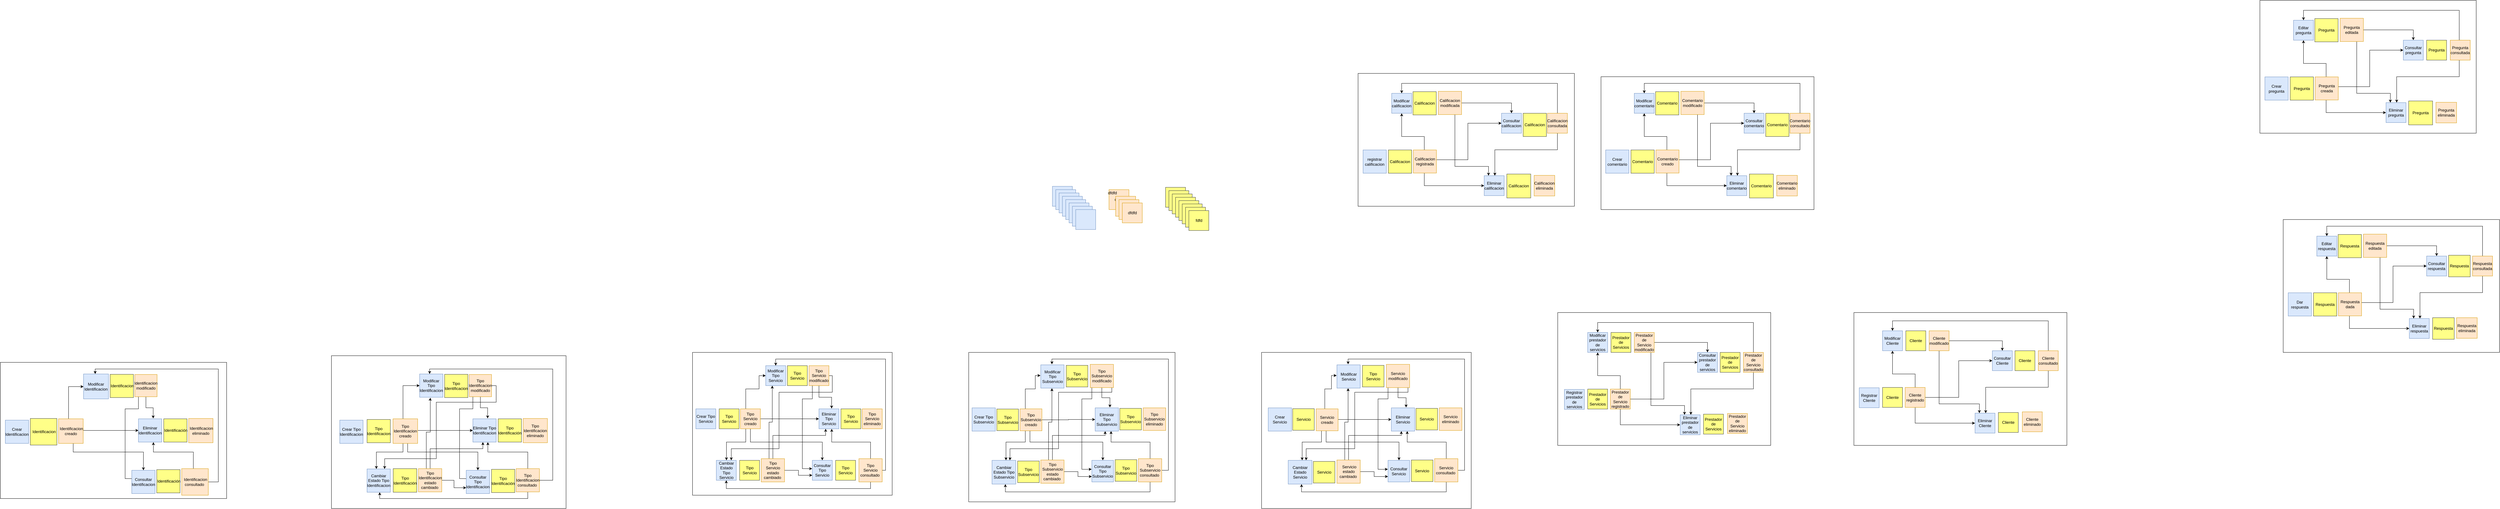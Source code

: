<mxfile version="20.3.0" type="device"><diagram id="-Y3m5ooNXVty31zNaaM7" name="Página-1"><mxGraphModel dx="20668" dy="8869" grid="1" gridSize="10" guides="1" tooltips="1" connect="1" arrows="1" fold="1" page="1" pageScale="1" pageWidth="827" pageHeight="1169" math="0" shadow="0"><root><mxCell id="0"/><mxCell id="1" parent="0"/><mxCell id="Mb-ZuSxclDaPqT8CMn-W-1" value="" style="whiteSpace=wrap;html=1;aspect=fixed;fillColor=#dae8fc;strokeColor=#6c8ebf;" vertex="1" parent="1"><mxGeometry x="81.5" y="170" width="60" height="60" as="geometry"/></mxCell><mxCell id="Mb-ZuSxclDaPqT8CMn-W-2" value="" style="whiteSpace=wrap;html=1;aspect=fixed;fillColor=#dae8fc;strokeColor=#6c8ebf;" vertex="1" parent="1"><mxGeometry x="91.5" y="180" width="60" height="60" as="geometry"/></mxCell><mxCell id="Mb-ZuSxclDaPqT8CMn-W-3" value="" style="whiteSpace=wrap;html=1;aspect=fixed;fillColor=#dae8fc;strokeColor=#6c8ebf;" vertex="1" parent="1"><mxGeometry x="101.5" y="190" width="60" height="60" as="geometry"/></mxCell><mxCell id="Mb-ZuSxclDaPqT8CMn-W-4" value="" style="whiteSpace=wrap;html=1;aspect=fixed;fillColor=#dae8fc;strokeColor=#6c8ebf;" vertex="1" parent="1"><mxGeometry x="111.5" y="200" width="60" height="60" as="geometry"/></mxCell><mxCell id="Mb-ZuSxclDaPqT8CMn-W-5" value="" style="whiteSpace=wrap;html=1;aspect=fixed;fillColor=#dae8fc;strokeColor=#6c8ebf;" vertex="1" parent="1"><mxGeometry x="121.5" y="210" width="60" height="60" as="geometry"/></mxCell><mxCell id="Mb-ZuSxclDaPqT8CMn-W-6" value="" style="whiteSpace=wrap;html=1;aspect=fixed;fillColor=#dae8fc;strokeColor=#6c8ebf;" vertex="1" parent="1"><mxGeometry x="131.5" y="220" width="60" height="60" as="geometry"/></mxCell><mxCell id="Mb-ZuSxclDaPqT8CMn-W-7" value="" style="whiteSpace=wrap;html=1;aspect=fixed;fillColor=#dae8fc;strokeColor=#6c8ebf;" vertex="1" parent="1"><mxGeometry x="141.5" y="230" width="60" height="60" as="geometry"/></mxCell><mxCell id="Mb-ZuSxclDaPqT8CMn-W-8" value="" style="whiteSpace=wrap;html=1;aspect=fixed;fillColor=#dae8fc;strokeColor=#6c8ebf;" vertex="1" parent="1"><mxGeometry x="151.5" y="240" width="60" height="60" as="geometry"/></mxCell><mxCell id="Mb-ZuSxclDaPqT8CMn-W-9" value="Registrar prestador de servicios" style="whiteSpace=wrap;html=1;aspect=fixed;fillColor=#dae8fc;strokeColor=#6c8ebf;" vertex="1" parent="1"><mxGeometry x="1620" y="781.5" width="60" height="60" as="geometry"/></mxCell><mxCell id="Mb-ZuSxclDaPqT8CMn-W-10" value="Crear Tipo Servicio&lt;span style=&quot;color: rgba(0, 0, 0, 0); font-family: monospace; font-size: 0px; text-align: start;&quot;&gt;%3CmxGraphModel%3E%3Croot%3E%3CmxCell%20id%3D%220%22%2F%3E%3CmxCell%20id%3D%221%22%20parent%3D%220%22%2F%3E%3CmxCell%20id%3D%222%22%20value%3D%22Tipo%20Servicio%22%20style%3D%22whiteSpace%3Dwrap%3Bhtml%3D1%3Baspect%3Dfixed%3BfillColor%3D%23ffff88%3BstrokeColor%3D%2336393d%3B%22%20vertex%3D%221%22%20parent%3D%221%22%3E%3CmxGeometry%20x%3D%22480%22%20y%3D%221045%22%20width%3D%2260%22%20height%3D%2260%22%20as%3D%22geometry%22%2F%3E%3C%2FmxCell%3E%3C%2Froot%3E%3C%2FmxGraphModel%3E&lt;/span&gt;" style="whiteSpace=wrap;html=1;aspect=fixed;fillColor=#dae8fc;strokeColor=#6c8ebf;" vertex="1" parent="1"><mxGeometry x="-990" y="840" width="60" height="60" as="geometry"/></mxCell><mxCell id="Mb-ZuSxclDaPqT8CMn-W-32" value="fdfd" style="whiteSpace=wrap;html=1;aspect=fixed;fillColor=#ffff88;strokeColor=#36393d;" vertex="1" parent="1"><mxGeometry x="421.5" y="173" width="60" height="60" as="geometry"/></mxCell><mxCell id="Mb-ZuSxclDaPqT8CMn-W-33" value="fdfd" style="whiteSpace=wrap;html=1;aspect=fixed;fillColor=#ffff88;strokeColor=#36393d;" vertex="1" parent="1"><mxGeometry x="431.5" y="183" width="60" height="60" as="geometry"/></mxCell><mxCell id="Mb-ZuSxclDaPqT8CMn-W-34" value="fdfd" style="whiteSpace=wrap;html=1;aspect=fixed;fillColor=#ffff88;strokeColor=#36393d;" vertex="1" parent="1"><mxGeometry x="441.5" y="193" width="60" height="60" as="geometry"/></mxCell><mxCell id="Mb-ZuSxclDaPqT8CMn-W-35" value="fdfd" style="whiteSpace=wrap;html=1;aspect=fixed;fillColor=#ffff88;strokeColor=#36393d;" vertex="1" parent="1"><mxGeometry x="451.5" y="203" width="60" height="60" as="geometry"/></mxCell><mxCell id="Mb-ZuSxclDaPqT8CMn-W-36" value="fdfd" style="whiteSpace=wrap;html=1;aspect=fixed;fillColor=#ffff88;strokeColor=#36393d;" vertex="1" parent="1"><mxGeometry x="461.5" y="213" width="60" height="60" as="geometry"/></mxCell><mxCell id="Mb-ZuSxclDaPqT8CMn-W-37" value="fdfd" style="whiteSpace=wrap;html=1;aspect=fixed;fillColor=#ffff88;strokeColor=#36393d;" vertex="1" parent="1"><mxGeometry x="471.5" y="223" width="60" height="60" as="geometry"/></mxCell><mxCell id="Mb-ZuSxclDaPqT8CMn-W-38" value="fdfd" style="whiteSpace=wrap;html=1;aspect=fixed;fillColor=#ffff88;strokeColor=#36393d;" vertex="1" parent="1"><mxGeometry x="481.5" y="233" width="60" height="60" as="geometry"/></mxCell><mxCell id="Mb-ZuSxclDaPqT8CMn-W-39" value="fdfd" style="whiteSpace=wrap;html=1;aspect=fixed;fillColor=#ffff88;strokeColor=#36393d;" vertex="1" parent="1"><mxGeometry x="491.5" y="243" width="60" height="60" as="geometry"/></mxCell><mxCell id="Mb-ZuSxclDaPqT8CMn-W-40" value="Prestador de Servicios" style="whiteSpace=wrap;html=1;aspect=fixed;fillColor=#ffff88;strokeColor=#36393d;" vertex="1" parent="1"><mxGeometry x="1690" y="780.5" width="60" height="60" as="geometry"/></mxCell><mxCell id="Mb-ZuSxclDaPqT8CMn-W-41" value="Tipo Servicio" style="whiteSpace=wrap;html=1;aspect=fixed;fillColor=#ffff88;strokeColor=#36393d;" vertex="1" parent="1"><mxGeometry x="-920" y="840" width="60" height="60" as="geometry"/></mxCell><mxCell id="Mb-ZuSxclDaPqT8CMn-W-42" value="dfdfd" style="whiteSpace=wrap;html=1;aspect=fixed;fillColor=#ffe6cc;strokeColor=#d79b00;" vertex="1" parent="1"><mxGeometry x="251.5" y="180" width="60" height="60" as="geometry"/></mxCell><mxCell id="Mb-ZuSxclDaPqT8CMn-W-43" value="dfdfd" style="whiteSpace=wrap;html=1;aspect=fixed;fillColor=#ffe6cc;strokeColor=#d79b00;" vertex="1" parent="1"><mxGeometry x="261.5" y="190" as="geometry"/></mxCell><mxCell id="Mb-ZuSxclDaPqT8CMn-W-44" value="dfdfd" style="whiteSpace=wrap;html=1;aspect=fixed;fillColor=#ffe6cc;strokeColor=#d79b00;" vertex="1" parent="1"><mxGeometry x="271.5" y="200" width="60" height="60" as="geometry"/></mxCell><mxCell id="Mb-ZuSxclDaPqT8CMn-W-45" value="dfdfd" style="whiteSpace=wrap;html=1;aspect=fixed;fillColor=#ffe6cc;strokeColor=#d79b00;" vertex="1" parent="1"><mxGeometry x="281.5" y="210" width="60" height="60" as="geometry"/></mxCell><mxCell id="Mb-ZuSxclDaPqT8CMn-W-46" value="dfdfd" style="whiteSpace=wrap;html=1;aspect=fixed;fillColor=#ffe6cc;strokeColor=#d79b00;" vertex="1" parent="1"><mxGeometry x="291.5" y="220" width="60" height="60" as="geometry"/></mxCell><mxCell id="Mb-ZuSxclDaPqT8CMn-W-153" style="edgeStyle=orthogonalEdgeStyle;rounded=0;orthogonalLoop=1;jettySize=auto;html=1;entryX=0.5;entryY=1;entryDx=0;entryDy=0;fontColor=#8BBA8A;" edge="1" parent="1" source="Mb-ZuSxclDaPqT8CMn-W-47" target="Mb-ZuSxclDaPqT8CMn-W-150"><mxGeometry relative="1" as="geometry"><Array as="points"><mxPoint x="1788" y="740"/><mxPoint x="1720" y="740"/></Array></mxGeometry></mxCell><mxCell id="Mb-ZuSxclDaPqT8CMn-W-154" style="edgeStyle=orthogonalEdgeStyle;rounded=0;orthogonalLoop=1;jettySize=auto;html=1;entryX=0;entryY=0.5;entryDx=0;entryDy=0;fontColor=#8BBA8A;" edge="1" parent="1" source="Mb-ZuSxclDaPqT8CMn-W-47" target="Mb-ZuSxclDaPqT8CMn-W-151"><mxGeometry relative="1" as="geometry"><Array as="points"><mxPoint x="1919" y="810"/><mxPoint x="1919" y="700"/></Array></mxGeometry></mxCell><mxCell id="Mb-ZuSxclDaPqT8CMn-W-155" style="edgeStyle=orthogonalEdgeStyle;rounded=0;orthogonalLoop=1;jettySize=auto;html=1;entryX=0;entryY=0.5;entryDx=0;entryDy=0;fontColor=#8BBA8A;" edge="1" parent="1" source="Mb-ZuSxclDaPqT8CMn-W-47" target="Mb-ZuSxclDaPqT8CMn-W-152"><mxGeometry relative="1" as="geometry"><Array as="points"><mxPoint x="1788" y="888"/></Array></mxGeometry></mxCell><mxCell id="Mb-ZuSxclDaPqT8CMn-W-47" value="Prestador de Servicio registrado" style="whiteSpace=wrap;html=1;aspect=fixed;fillColor=#ffe6cc;strokeColor=#d79b00;" vertex="1" parent="1"><mxGeometry x="1758" y="780.5" width="60" height="60" as="geometry"/></mxCell><mxCell id="Mb-ZuSxclDaPqT8CMn-W-61" style="edgeStyle=orthogonalEdgeStyle;rounded=0;orthogonalLoop=1;jettySize=auto;html=1;entryX=0;entryY=0.5;entryDx=0;entryDy=0;fontColor=#8BBA8A;" edge="1" parent="1" source="Mb-ZuSxclDaPqT8CMn-W-48" target="Mb-ZuSxclDaPqT8CMn-W-57"><mxGeometry relative="1" as="geometry"><Array as="points"><mxPoint x="-840" y="780"/><mxPoint x="-800" y="780"/><mxPoint x="-800" y="740"/></Array></mxGeometry></mxCell><mxCell id="Mb-ZuSxclDaPqT8CMn-W-62" style="edgeStyle=orthogonalEdgeStyle;rounded=0;orthogonalLoop=1;jettySize=auto;html=1;entryX=0;entryY=0.5;entryDx=0;entryDy=0;fontColor=#8BBA8A;" edge="1" parent="1" source="Mb-ZuSxclDaPqT8CMn-W-48" target="Mb-ZuSxclDaPqT8CMn-W-58"><mxGeometry relative="1" as="geometry"/></mxCell><mxCell id="Mb-ZuSxclDaPqT8CMn-W-63" style="edgeStyle=orthogonalEdgeStyle;rounded=0;orthogonalLoop=1;jettySize=auto;html=1;fontColor=#8BBA8A;" edge="1" parent="1" source="Mb-ZuSxclDaPqT8CMn-W-48" target="Mb-ZuSxclDaPqT8CMn-W-60"><mxGeometry relative="1" as="geometry"><Array as="points"><mxPoint x="-840" y="940"/><mxPoint x="-898" y="940"/></Array></mxGeometry></mxCell><mxCell id="Mb-ZuSxclDaPqT8CMn-W-64" style="edgeStyle=orthogonalEdgeStyle;rounded=0;orthogonalLoop=1;jettySize=auto;html=1;entryX=0.5;entryY=0;entryDx=0;entryDy=0;fontColor=#8BBA8A;" edge="1" parent="1" source="Mb-ZuSxclDaPqT8CMn-W-48" target="Mb-ZuSxclDaPqT8CMn-W-59"><mxGeometry relative="1" as="geometry"><Array as="points"><mxPoint x="-826" y="940"/><mxPoint x="-610" y="940"/></Array></mxGeometry></mxCell><mxCell id="Mb-ZuSxclDaPqT8CMn-W-48" value="Tipo Servicio creado" style="whiteSpace=wrap;html=1;aspect=fixed;fillColor=#ffe6cc;strokeColor=#d79b00;" vertex="1" parent="1"><mxGeometry x="-856" y="840" width="60" height="60" as="geometry"/></mxCell><mxCell id="Mb-ZuSxclDaPqT8CMn-W-65" style="edgeStyle=orthogonalEdgeStyle;rounded=0;orthogonalLoop=1;jettySize=auto;html=1;entryX=0.633;entryY=-0.017;entryDx=0;entryDy=0;entryPerimeter=0;fontColor=#8BBA8A;" edge="1" parent="1" source="Mb-ZuSxclDaPqT8CMn-W-49" target="Mb-ZuSxclDaPqT8CMn-W-58"><mxGeometry relative="1" as="geometry"/></mxCell><mxCell id="Mb-ZuSxclDaPqT8CMn-W-66" style="edgeStyle=orthogonalEdgeStyle;rounded=0;orthogonalLoop=1;jettySize=auto;html=1;entryX=-0.006;entryY=0.413;entryDx=0;entryDy=0;fontColor=#8BBA8A;entryPerimeter=0;" edge="1" parent="1" source="Mb-ZuSxclDaPqT8CMn-W-49" target="Mb-ZuSxclDaPqT8CMn-W-59"><mxGeometry relative="1" as="geometry"><Array as="points"><mxPoint x="-640" y="810"/><mxPoint x="-670" y="810"/><mxPoint x="-670" y="1020"/><mxPoint x="-640" y="1020"/></Array></mxGeometry></mxCell><mxCell id="Mb-ZuSxclDaPqT8CMn-W-67" style="edgeStyle=orthogonalEdgeStyle;rounded=0;orthogonalLoop=1;jettySize=auto;html=1;entryX=0.75;entryY=0;entryDx=0;entryDy=0;fontColor=#8BBA8A;exitX=1;exitY=0.5;exitDx=0;exitDy=0;" edge="1" parent="1" source="Mb-ZuSxclDaPqT8CMn-W-49" target="Mb-ZuSxclDaPqT8CMn-W-60"><mxGeometry relative="1" as="geometry"><Array as="points"><mxPoint x="-580" y="740"/><mxPoint x="-580" y="790"/><mxPoint x="-740" y="790"/><mxPoint x="-740" y="960"/><mxPoint x="-884" y="960"/></Array></mxGeometry></mxCell><mxCell id="Mb-ZuSxclDaPqT8CMn-W-49" value="Tipo Servicio modificado" style="whiteSpace=wrap;html=1;aspect=fixed;fillColor=#ffe6cc;strokeColor=#d79b00;" vertex="1" parent="1"><mxGeometry x="-650" y="710" width="60" height="60" as="geometry"/></mxCell><mxCell id="Mb-ZuSxclDaPqT8CMn-W-50" value="Tipo Servicio eliminado" style="whiteSpace=wrap;html=1;aspect=fixed;fillColor=#ffe6cc;strokeColor=#d79b00;" vertex="1" parent="1"><mxGeometry x="-490" y="840" width="60" height="60" as="geometry"/></mxCell><mxCell id="Mb-ZuSxclDaPqT8CMn-W-71" style="edgeStyle=orthogonalEdgeStyle;rounded=0;orthogonalLoop=1;jettySize=auto;html=1;entryX=0.639;entryY=1.003;entryDx=0;entryDy=0;entryPerimeter=0;fontColor=#8BBA8A;" edge="1" parent="1" source="Mb-ZuSxclDaPqT8CMn-W-51" target="Mb-ZuSxclDaPqT8CMn-W-58"><mxGeometry relative="1" as="geometry"><Array as="points"><mxPoint x="-465" y="940"/><mxPoint x="-582" y="940"/></Array></mxGeometry></mxCell><mxCell id="Mb-ZuSxclDaPqT8CMn-W-72" style="edgeStyle=orthogonalEdgeStyle;rounded=0;orthogonalLoop=1;jettySize=auto;html=1;fontColor=#8BBA8A;entryX=0.5;entryY=1;entryDx=0;entryDy=0;" edge="1" parent="1" source="Mb-ZuSxclDaPqT8CMn-W-51" target="Mb-ZuSxclDaPqT8CMn-W-60"><mxGeometry relative="1" as="geometry"><mxPoint x="-700" y="1080.0" as="targetPoint"/><Array as="points"><mxPoint x="-465" y="1080"/><mxPoint x="-898" y="1080"/></Array></mxGeometry></mxCell><mxCell id="Mb-ZuSxclDaPqT8CMn-W-73" style="edgeStyle=orthogonalEdgeStyle;rounded=0;orthogonalLoop=1;jettySize=auto;html=1;fontColor=#8BBA8A;entryX=0.5;entryY=0;entryDx=0;entryDy=0;" edge="1" parent="1" source="Mb-ZuSxclDaPqT8CMn-W-51" target="Mb-ZuSxclDaPqT8CMn-W-57"><mxGeometry relative="1" as="geometry"><mxPoint x="-520" y="610" as="targetPoint"/><Array as="points"><mxPoint x="-420" y="1025"/><mxPoint x="-420" y="690"/><mxPoint x="-750" y="690"/></Array></mxGeometry></mxCell><mxCell id="Mb-ZuSxclDaPqT8CMn-W-51" value="Tipo Servicio consultado&amp;nbsp;" style="whiteSpace=wrap;html=1;aspect=fixed;fillColor=#ffe6cc;strokeColor=#d79b00;" vertex="1" parent="1"><mxGeometry x="-500" y="990" width="70" height="70" as="geometry"/></mxCell><mxCell id="Mb-ZuSxclDaPqT8CMn-W-68" style="edgeStyle=orthogonalEdgeStyle;rounded=0;orthogonalLoop=1;jettySize=auto;html=1;entryX=0;entryY=0.75;entryDx=0;entryDy=0;fontColor=#8BBA8A;" edge="1" parent="1" source="Mb-ZuSxclDaPqT8CMn-W-52" target="Mb-ZuSxclDaPqT8CMn-W-59"><mxGeometry relative="1" as="geometry"/></mxCell><mxCell id="Mb-ZuSxclDaPqT8CMn-W-69" style="edgeStyle=orthogonalEdgeStyle;rounded=0;orthogonalLoop=1;jettySize=auto;html=1;fontColor=#8BBA8A;" edge="1" parent="1" source="Mb-ZuSxclDaPqT8CMn-W-52" target="Mb-ZuSxclDaPqT8CMn-W-58"><mxGeometry relative="1" as="geometry"><mxPoint x="-600" y="900" as="targetPoint"/><Array as="points"><mxPoint x="-759" y="920"/><mxPoint x="-600" y="920"/></Array></mxGeometry></mxCell><mxCell id="Mb-ZuSxclDaPqT8CMn-W-70" style="edgeStyle=orthogonalEdgeStyle;rounded=0;orthogonalLoop=1;jettySize=auto;html=1;fontColor=#8BBA8A;entryX=0.328;entryY=0.999;entryDx=0;entryDy=0;entryPerimeter=0;" edge="1" parent="1" source="Mb-ZuSxclDaPqT8CMn-W-52" target="Mb-ZuSxclDaPqT8CMn-W-57"><mxGeometry relative="1" as="geometry"><mxPoint x="-760" y="780" as="targetPoint"/><Array as="points"><mxPoint x="-770" y="880"/><mxPoint x="-760" y="880"/></Array></mxGeometry></mxCell><mxCell id="Mb-ZuSxclDaPqT8CMn-W-52" value="Tipo Servicio estado cambiado&amp;nbsp;" style="whiteSpace=wrap;html=1;aspect=fixed;fillColor=#ffe6cc;strokeColor=#d79b00;" vertex="1" parent="1"><mxGeometry x="-793.5" y="990" width="70" height="70" as="geometry"/></mxCell><mxCell id="Mb-ZuSxclDaPqT8CMn-W-53" value="Tipo Servicio" style="whiteSpace=wrap;html=1;aspect=fixed;fillColor=#ffff88;strokeColor=#36393d;" vertex="1" parent="1"><mxGeometry x="-554" y="840" width="60" height="60" as="geometry"/></mxCell><mxCell id="Mb-ZuSxclDaPqT8CMn-W-54" value="Tipo Servicio" style="whiteSpace=wrap;html=1;aspect=fixed;fillColor=#ffff88;strokeColor=#36393d;" vertex="1" parent="1"><mxGeometry x="-715" y="710" width="60" height="60" as="geometry"/></mxCell><mxCell id="Mb-ZuSxclDaPqT8CMn-W-55" value="Tipo Servicio" style="whiteSpace=wrap;html=1;aspect=fixed;fillColor=#ffff88;strokeColor=#36393d;" vertex="1" parent="1"><mxGeometry x="-570" y="995" width="60" height="60" as="geometry"/></mxCell><mxCell id="Mb-ZuSxclDaPqT8CMn-W-56" value="Tipo Servicio" style="whiteSpace=wrap;html=1;aspect=fixed;fillColor=#ffff88;strokeColor=#36393d;" vertex="1" parent="1"><mxGeometry x="-858.5" y="995" width="60" height="60" as="geometry"/></mxCell><mxCell id="Mb-ZuSxclDaPqT8CMn-W-57" value="Modificar Tipo Servicio" style="whiteSpace=wrap;html=1;aspect=fixed;fillColor=#dae8fc;strokeColor=#6c8ebf;" vertex="1" parent="1"><mxGeometry x="-780" y="710" width="60" height="60" as="geometry"/></mxCell><mxCell id="Mb-ZuSxclDaPqT8CMn-W-58" value="Eliminar Tipo Servicio" style="whiteSpace=wrap;html=1;aspect=fixed;fillColor=#dae8fc;strokeColor=#6c8ebf;" vertex="1" parent="1"><mxGeometry x="-620" y="840" width="60" height="60" as="geometry"/></mxCell><mxCell id="Mb-ZuSxclDaPqT8CMn-W-59" value="Consultar Tipo Servicio" style="whiteSpace=wrap;html=1;aspect=fixed;fillColor=#dae8fc;strokeColor=#6c8ebf;" vertex="1" parent="1"><mxGeometry x="-640" y="995" width="60" height="60" as="geometry"/></mxCell><mxCell id="Mb-ZuSxclDaPqT8CMn-W-60" value="Cambiar Estado Tipo Servicio" style="whiteSpace=wrap;html=1;aspect=fixed;fillColor=#dae8fc;strokeColor=#6c8ebf;" vertex="1" parent="1"><mxGeometry x="-928.5" y="995" width="60" height="60" as="geometry"/></mxCell><mxCell id="Mb-ZuSxclDaPqT8CMn-W-74" value="" style="rounded=0;whiteSpace=wrap;html=1;labelBackgroundColor=#030201;fillColor=none;" vertex="1" parent="1"><mxGeometry x="-1000" y="670" width="600" height="430" as="geometry"/></mxCell><mxCell id="Mb-ZuSxclDaPqT8CMn-W-75" value="Crear Tipo Subservicio&lt;span style=&quot;color: rgba(0, 0, 0, 0); font-family: monospace; font-size: 0px; text-align: start;&quot;&gt;%3CmxGraphModel%3E%3Croot%3E%3CmxCell%20id%3D%220%22%2F%3E%3CmxCell%20id%3D%221%22%20parent%3D%220%22%2F%3E%3CmxCell%20id%3D%222%22%20value%3D%22Tipo%20Servicio%22%20style%3D%22whiteSpace%3Dwrap%3Bhtml%3D1%3Baspect%3Dfixed%3BfillColor%3D%23ffff88%3BstrokeColor%3D%2336393d%3B%22%20vertex%3D%221%22%20parent%3D%221%22%3E%3CmxGeometry%20x%3D%22480%22%20y%3D%221045%22%20width%3D%2260%22%20height%3D%2260%22%20as%3D%22geometry%22%2F%3E%3C%2FmxCell%3E%3C%2Froot%3E%3C%2FmxGraphModel%3E&lt;/span&gt;" style="whiteSpace=wrap;html=1;aspect=fixed;fillColor=#dae8fc;strokeColor=#6c8ebf;" vertex="1" parent="1"><mxGeometry x="-160" y="837" width="70" height="70" as="geometry"/></mxCell><mxCell id="Mb-ZuSxclDaPqT8CMn-W-77" style="edgeStyle=orthogonalEdgeStyle;rounded=0;orthogonalLoop=1;jettySize=auto;html=1;entryX=-0.012;entryY=0.459;entryDx=0;entryDy=0;fontColor=#8BBA8A;entryPerimeter=0;" edge="1" parent="1" source="Mb-ZuSxclDaPqT8CMn-W-81" target="Mb-ZuSxclDaPqT8CMn-W-99"><mxGeometry relative="1" as="geometry"><Array as="points"><mxPoint y="780"/><mxPoint x="30" y="780"/><mxPoint x="30" y="740"/></Array></mxGeometry></mxCell><mxCell id="Mb-ZuSxclDaPqT8CMn-W-78" style="edgeStyle=orthogonalEdgeStyle;rounded=0;orthogonalLoop=1;jettySize=auto;html=1;entryX=0;entryY=0.5;entryDx=0;entryDy=0;fontColor=#8BBA8A;" edge="1" parent="1" source="Mb-ZuSxclDaPqT8CMn-W-81" target="Mb-ZuSxclDaPqT8CMn-W-100"><mxGeometry relative="1" as="geometry"/></mxCell><mxCell id="Mb-ZuSxclDaPqT8CMn-W-79" style="edgeStyle=orthogonalEdgeStyle;rounded=0;orthogonalLoop=1;jettySize=auto;html=1;fontColor=#8BBA8A;" edge="1" parent="1" source="Mb-ZuSxclDaPqT8CMn-W-81" target="Mb-ZuSxclDaPqT8CMn-W-102"><mxGeometry relative="1" as="geometry"><Array as="points"><mxPoint y="940"/><mxPoint x="-58" y="940"/></Array></mxGeometry></mxCell><mxCell id="Mb-ZuSxclDaPqT8CMn-W-80" style="edgeStyle=orthogonalEdgeStyle;rounded=0;orthogonalLoop=1;jettySize=auto;html=1;entryX=0.5;entryY=0;entryDx=0;entryDy=0;fontColor=#8BBA8A;" edge="1" parent="1" source="Mb-ZuSxclDaPqT8CMn-W-81" target="Mb-ZuSxclDaPqT8CMn-W-101"><mxGeometry relative="1" as="geometry"><Array as="points"><mxPoint x="14" y="940"/><mxPoint x="233" y="940"/><mxPoint x="233" y="995"/></Array></mxGeometry></mxCell><mxCell id="Mb-ZuSxclDaPqT8CMn-W-81" value="Tipo Subservicio creado" style="whiteSpace=wrap;html=1;aspect=fixed;fillColor=#ffe6cc;strokeColor=#d79b00;" vertex="1" parent="1"><mxGeometry x="-16" y="840" width="66" height="66" as="geometry"/></mxCell><mxCell id="Mb-ZuSxclDaPqT8CMn-W-82" style="edgeStyle=orthogonalEdgeStyle;rounded=0;orthogonalLoop=1;jettySize=auto;html=1;entryX=0.633;entryY=-0.017;entryDx=0;entryDy=0;entryPerimeter=0;fontColor=#8BBA8A;" edge="1" parent="1" source="Mb-ZuSxclDaPqT8CMn-W-85" target="Mb-ZuSxclDaPqT8CMn-W-100"><mxGeometry relative="1" as="geometry"/></mxCell><mxCell id="Mb-ZuSxclDaPqT8CMn-W-83" style="edgeStyle=orthogonalEdgeStyle;rounded=0;orthogonalLoop=1;jettySize=auto;html=1;entryX=-0.006;entryY=0.413;entryDx=0;entryDy=0;fontColor=#8BBA8A;entryPerimeter=0;" edge="1" parent="1" source="Mb-ZuSxclDaPqT8CMn-W-85" target="Mb-ZuSxclDaPqT8CMn-W-101"><mxGeometry relative="1" as="geometry"><Array as="points"><mxPoint x="200" y="810"/><mxPoint x="170" y="810"/><mxPoint x="170" y="1022"/><mxPoint x="190" y="1022"/></Array></mxGeometry></mxCell><mxCell id="Mb-ZuSxclDaPqT8CMn-W-84" style="edgeStyle=orthogonalEdgeStyle;rounded=0;orthogonalLoop=1;jettySize=auto;html=1;entryX=0.75;entryY=0;entryDx=0;entryDy=0;fontColor=#8BBA8A;exitX=1;exitY=0.5;exitDx=0;exitDy=0;" edge="1" parent="1" source="Mb-ZuSxclDaPqT8CMn-W-85" target="Mb-ZuSxclDaPqT8CMn-W-102"><mxGeometry relative="1" as="geometry"><Array as="points"><mxPoint x="260" y="740"/><mxPoint x="260" y="790"/><mxPoint x="100" y="790"/><mxPoint x="100" y="960"/><mxPoint x="-46" y="960"/><mxPoint x="-46" y="990"/><mxPoint x="-46" y="990"/></Array></mxGeometry></mxCell><mxCell id="Mb-ZuSxclDaPqT8CMn-W-85" value="Tipo Subservicio modificado" style="whiteSpace=wrap;html=1;aspect=fixed;fillColor=#ffe6cc;strokeColor=#d79b00;" vertex="1" parent="1"><mxGeometry x="195" y="706" width="70" height="70" as="geometry"/></mxCell><mxCell id="Mb-ZuSxclDaPqT8CMn-W-86" value="Tipo Subservicio eliminado" style="whiteSpace=wrap;html=1;aspect=fixed;fillColor=#ffe6cc;strokeColor=#d79b00;" vertex="1" parent="1"><mxGeometry x="354" y="837" width="68" height="68" as="geometry"/></mxCell><mxCell id="Mb-ZuSxclDaPqT8CMn-W-87" style="edgeStyle=orthogonalEdgeStyle;rounded=0;orthogonalLoop=1;jettySize=auto;html=1;entryX=0.682;entryY=0.998;entryDx=0;entryDy=0;entryPerimeter=0;fontColor=#8BBA8A;" edge="1" parent="1" source="Mb-ZuSxclDaPqT8CMn-W-90" target="Mb-ZuSxclDaPqT8CMn-W-100"><mxGeometry relative="1" as="geometry"><Array as="points"><mxPoint x="375" y="940"/><mxPoint x="258" y="940"/></Array></mxGeometry></mxCell><mxCell id="Mb-ZuSxclDaPqT8CMn-W-88" style="edgeStyle=orthogonalEdgeStyle;rounded=0;orthogonalLoop=1;jettySize=auto;html=1;fontColor=#8BBA8A;entryX=0.561;entryY=1.002;entryDx=0;entryDy=0;entryPerimeter=0;" edge="1" parent="1" source="Mb-ZuSxclDaPqT8CMn-W-90" target="Mb-ZuSxclDaPqT8CMn-W-102"><mxGeometry relative="1" as="geometry"><mxPoint x="140" y="1080.0" as="targetPoint"/><Array as="points"><mxPoint x="375" y="1090"/><mxPoint x="-60" y="1090"/></Array></mxGeometry></mxCell><mxCell id="Mb-ZuSxclDaPqT8CMn-W-89" style="edgeStyle=orthogonalEdgeStyle;rounded=0;orthogonalLoop=1;jettySize=auto;html=1;fontColor=#8BBA8A;entryX=0.479;entryY=-0.023;entryDx=0;entryDy=0;entryPerimeter=0;" edge="1" parent="1" source="Mb-ZuSxclDaPqT8CMn-W-90" target="Mb-ZuSxclDaPqT8CMn-W-99"><mxGeometry relative="1" as="geometry"><mxPoint x="80" y="700" as="targetPoint"/><Array as="points"><mxPoint x="430" y="1025"/><mxPoint x="430" y="690"/><mxPoint x="80" y="690"/></Array></mxGeometry></mxCell><mxCell id="Mb-ZuSxclDaPqT8CMn-W-90" value="Tipo Subservicio consultado&amp;nbsp;" style="whiteSpace=wrap;html=1;aspect=fixed;fillColor=#ffe6cc;strokeColor=#d79b00;" vertex="1" parent="1"><mxGeometry x="340" y="990" width="70" height="70" as="geometry"/></mxCell><mxCell id="Mb-ZuSxclDaPqT8CMn-W-91" style="edgeStyle=orthogonalEdgeStyle;rounded=0;orthogonalLoop=1;jettySize=auto;html=1;entryX=0;entryY=0.75;entryDx=0;entryDy=0;fontColor=#8BBA8A;" edge="1" parent="1" source="Mb-ZuSxclDaPqT8CMn-W-94" target="Mb-ZuSxclDaPqT8CMn-W-101"><mxGeometry relative="1" as="geometry"/></mxCell><mxCell id="Mb-ZuSxclDaPqT8CMn-W-92" style="edgeStyle=orthogonalEdgeStyle;rounded=0;orthogonalLoop=1;jettySize=auto;html=1;fontColor=#8BBA8A;" edge="1" parent="1" source="Mb-ZuSxclDaPqT8CMn-W-94" target="Mb-ZuSxclDaPqT8CMn-W-100"><mxGeometry relative="1" as="geometry"><mxPoint x="240" y="900" as="targetPoint"/><Array as="points"><mxPoint x="81" y="920"/><mxPoint x="240" y="920"/></Array></mxGeometry></mxCell><mxCell id="Mb-ZuSxclDaPqT8CMn-W-93" style="edgeStyle=orthogonalEdgeStyle;rounded=0;orthogonalLoop=1;jettySize=auto;html=1;fontColor=#8BBA8A;entryX=0.479;entryY=1.004;entryDx=0;entryDy=0;entryPerimeter=0;" edge="1" parent="1" source="Mb-ZuSxclDaPqT8CMn-W-94" target="Mb-ZuSxclDaPqT8CMn-W-99"><mxGeometry relative="1" as="geometry"><mxPoint x="80" y="780" as="targetPoint"/><Array as="points"><mxPoint x="70" y="880"/><mxPoint x="80" y="880"/></Array></mxGeometry></mxCell><mxCell id="Mb-ZuSxclDaPqT8CMn-W-94" value="Tipo Subservicio estado cambiado&amp;nbsp;" style="whiteSpace=wrap;html=1;aspect=fixed;fillColor=#ffe6cc;strokeColor=#d79b00;" vertex="1" parent="1"><mxGeometry x="46.5" y="994" width="70" height="70" as="geometry"/></mxCell><mxCell id="Mb-ZuSxclDaPqT8CMn-W-96" value="Tipo Subservicio" style="whiteSpace=wrap;html=1;aspect=fixed;fillColor=#ffff88;strokeColor=#36393d;" vertex="1" parent="1"><mxGeometry x="123" y="709" width="65" height="65" as="geometry"/></mxCell><mxCell id="Mb-ZuSxclDaPqT8CMn-W-99" value="Modificar Tipo Subservicio" style="whiteSpace=wrap;html=1;aspect=fixed;fillColor=#dae8fc;strokeColor=#6c8ebf;" vertex="1" parent="1"><mxGeometry x="46.5" y="707.5" width="70" height="70" as="geometry"/></mxCell><mxCell id="Mb-ZuSxclDaPqT8CMn-W-100" value="Eliminar Tipo Subservicio" style="whiteSpace=wrap;html=1;aspect=fixed;fillColor=#dae8fc;strokeColor=#6c8ebf;" vertex="1" parent="1"><mxGeometry x="210" y="837" width="70" height="70" as="geometry"/></mxCell><mxCell id="Mb-ZuSxclDaPqT8CMn-W-101" value="Consultar Tipo Subservicio" style="whiteSpace=wrap;html=1;aspect=fixed;fillColor=#dae8fc;strokeColor=#6c8ebf;" vertex="1" parent="1"><mxGeometry x="200" y="995" width="65" height="65" as="geometry"/></mxCell><mxCell id="Mb-ZuSxclDaPqT8CMn-W-102" value="Cambiar Estado Tipo Subservicio" style="whiteSpace=wrap;html=1;aspect=fixed;fillColor=#dae8fc;strokeColor=#6c8ebf;" vertex="1" parent="1"><mxGeometry x="-100" y="995" width="71.5" height="71.5" as="geometry"/></mxCell><mxCell id="Mb-ZuSxclDaPqT8CMn-W-103" value="" style="rounded=0;whiteSpace=wrap;html=1;labelBackgroundColor=#030201;fillColor=none;" vertex="1" parent="1"><mxGeometry x="-170" y="670" width="620" height="450" as="geometry"/></mxCell><mxCell id="Mb-ZuSxclDaPqT8CMn-W-104" value="Tipo Subservicio" style="whiteSpace=wrap;html=1;aspect=fixed;fillColor=#ffff88;strokeColor=#36393d;" vertex="1" parent="1"><mxGeometry x="-85.5" y="840.5" width="65" height="65" as="geometry"/></mxCell><mxCell id="Mb-ZuSxclDaPqT8CMn-W-105" value="Tipo Subservicio" style="whiteSpace=wrap;html=1;aspect=fixed;fillColor=#ffff88;strokeColor=#36393d;" vertex="1" parent="1"><mxGeometry x="-23" y="997" width="65" height="65" as="geometry"/></mxCell><mxCell id="Mb-ZuSxclDaPqT8CMn-W-106" value="Tipo Subservicio" style="whiteSpace=wrap;html=1;aspect=fixed;fillColor=#ffff88;strokeColor=#36393d;" vertex="1" parent="1"><mxGeometry x="270" y="993" width="65" height="65" as="geometry"/></mxCell><mxCell id="Mb-ZuSxclDaPqT8CMn-W-107" value="Tipo Subservicio" style="whiteSpace=wrap;html=1;aspect=fixed;fillColor=#ffff88;strokeColor=#36393d;" vertex="1" parent="1"><mxGeometry x="284" y="838.5" width="65" height="65" as="geometry"/></mxCell><mxCell id="Mb-ZuSxclDaPqT8CMn-W-109" value="Crear Servicio&lt;span style=&quot;color: rgba(0, 0, 0, 0); font-family: monospace; font-size: 0px; text-align: start;&quot;&gt;%3CmxGraphModel%3E%3Croot%3E%3CmxCell%20id%3D%220%22%2F%3E%3CmxCell%20id%3D%221%22%20parent%3D%220%22%2F%3E%3CmxCell%20id%3D%222%22%20value%3D%22Tipo%20Servicio%22%20style%3D%22whiteSpace%3Dwrap%3Bhtml%3D1%3Baspect%3Dfixed%3BfillColor%3D%23ffff88%3BstrokeColor%3D%2336393d%3B%22%20vertex%3D%221%22%20parent%3D%221%22%3E%3CmxGeometry%20x%3D%22480%22%20y%3D%221045%22%20width%3D%2260%22%20height%3D%2260%22%20as%3D%22geometry%22%2F%3E%3C%2FmxCell%3E%3C%2Froot%3E%3C%2FmxGraphModel%3E&lt;/span&gt;" style="whiteSpace=wrap;html=1;aspect=fixed;fillColor=#dae8fc;strokeColor=#6c8ebf;" vertex="1" parent="1"><mxGeometry x="730" y="837" width="70" height="70" as="geometry"/></mxCell><mxCell id="Mb-ZuSxclDaPqT8CMn-W-110" style="edgeStyle=orthogonalEdgeStyle;rounded=0;orthogonalLoop=1;jettySize=auto;html=1;entryX=-0.012;entryY=0.459;entryDx=0;entryDy=0;fontColor=#8BBA8A;entryPerimeter=0;" edge="1" parent="1" source="Mb-ZuSxclDaPqT8CMn-W-114" target="Mb-ZuSxclDaPqT8CMn-W-129"><mxGeometry relative="1" as="geometry"><Array as="points"><mxPoint x="900" y="780"/><mxPoint x="920" y="780"/><mxPoint x="920" y="740"/></Array></mxGeometry></mxCell><mxCell id="Mb-ZuSxclDaPqT8CMn-W-111" style="edgeStyle=orthogonalEdgeStyle;rounded=0;orthogonalLoop=1;jettySize=auto;html=1;entryX=0;entryY=0.5;entryDx=0;entryDy=0;fontColor=#8BBA8A;" edge="1" parent="1" source="Mb-ZuSxclDaPqT8CMn-W-114" target="Mb-ZuSxclDaPqT8CMn-W-130"><mxGeometry relative="1" as="geometry"><Array as="points"><mxPoint x="1100" y="872"/><mxPoint x="1100" y="872"/></Array></mxGeometry></mxCell><mxCell id="Mb-ZuSxclDaPqT8CMn-W-112" style="edgeStyle=orthogonalEdgeStyle;rounded=0;orthogonalLoop=1;jettySize=auto;html=1;fontColor=#8BBA8A;" edge="1" parent="1" source="Mb-ZuSxclDaPqT8CMn-W-114" target="Mb-ZuSxclDaPqT8CMn-W-132"><mxGeometry relative="1" as="geometry"><Array as="points"><mxPoint x="890" y="940"/><mxPoint x="832" y="940"/></Array></mxGeometry></mxCell><mxCell id="Mb-ZuSxclDaPqT8CMn-W-113" style="edgeStyle=orthogonalEdgeStyle;rounded=0;orthogonalLoop=1;jettySize=auto;html=1;entryX=0.5;entryY=0;entryDx=0;entryDy=0;fontColor=#8BBA8A;" edge="1" parent="1" source="Mb-ZuSxclDaPqT8CMn-W-114" target="Mb-ZuSxclDaPqT8CMn-W-131"><mxGeometry relative="1" as="geometry"><Array as="points"><mxPoint x="904" y="940"/><mxPoint x="1123" y="940"/><mxPoint x="1123" y="995"/></Array></mxGeometry></mxCell><mxCell id="Mb-ZuSxclDaPqT8CMn-W-114" value="Servicio creado" style="whiteSpace=wrap;html=1;aspect=fixed;fillColor=#ffe6cc;strokeColor=#d79b00;" vertex="1" parent="1"><mxGeometry x="874" y="840" width="66" height="66" as="geometry"/></mxCell><mxCell id="Mb-ZuSxclDaPqT8CMn-W-115" style="edgeStyle=orthogonalEdgeStyle;rounded=0;orthogonalLoop=1;jettySize=auto;html=1;entryX=0.633;entryY=-0.017;entryDx=0;entryDy=0;entryPerimeter=0;fontColor=#8BBA8A;" edge="1" parent="1" source="Mb-ZuSxclDaPqT8CMn-W-118" target="Mb-ZuSxclDaPqT8CMn-W-130"><mxGeometry relative="1" as="geometry"/></mxCell><mxCell id="Mb-ZuSxclDaPqT8CMn-W-116" style="edgeStyle=orthogonalEdgeStyle;rounded=0;orthogonalLoop=1;jettySize=auto;html=1;entryX=-0.006;entryY=0.413;entryDx=0;entryDy=0;fontColor=#8BBA8A;entryPerimeter=0;" edge="1" parent="1" source="Mb-ZuSxclDaPqT8CMn-W-118" target="Mb-ZuSxclDaPqT8CMn-W-131"><mxGeometry relative="1" as="geometry"><Array as="points"><mxPoint x="1090" y="810"/><mxPoint x="1060" y="810"/><mxPoint x="1060" y="1022"/><mxPoint x="1080" y="1022"/></Array></mxGeometry></mxCell><mxCell id="Mb-ZuSxclDaPqT8CMn-W-117" style="edgeStyle=orthogonalEdgeStyle;rounded=0;orthogonalLoop=1;jettySize=auto;html=1;entryX=0.75;entryY=0;entryDx=0;entryDy=0;fontColor=#8BBA8A;exitX=1;exitY=0.5;exitDx=0;exitDy=0;" edge="1" parent="1" source="Mb-ZuSxclDaPqT8CMn-W-118" target="Mb-ZuSxclDaPqT8CMn-W-132"><mxGeometry relative="1" as="geometry"><Array as="points"><mxPoint x="1150" y="740"/><mxPoint x="1150" y="790"/><mxPoint x="990" y="790"/><mxPoint x="990" y="960"/><mxPoint x="844" y="960"/><mxPoint x="844" y="990"/><mxPoint x="844" y="990"/></Array></mxGeometry></mxCell><mxCell id="Mb-ZuSxclDaPqT8CMn-W-118" value="Servicio modificado" style="whiteSpace=wrap;html=1;aspect=fixed;fillColor=#ffe6cc;strokeColor=#d79b00;" vertex="1" parent="1"><mxGeometry x="1085" y="706" width="70" height="70" as="geometry"/></mxCell><mxCell id="Mb-ZuSxclDaPqT8CMn-W-119" value="Servicio eliminado" style="whiteSpace=wrap;html=1;aspect=fixed;fillColor=#ffe6cc;strokeColor=#d79b00;" vertex="1" parent="1"><mxGeometry x="1244" y="837" width="68" height="68" as="geometry"/></mxCell><mxCell id="Mb-ZuSxclDaPqT8CMn-W-120" style="edgeStyle=orthogonalEdgeStyle;rounded=0;orthogonalLoop=1;jettySize=auto;html=1;entryX=0.682;entryY=0.998;entryDx=0;entryDy=0;entryPerimeter=0;fontColor=#8BBA8A;" edge="1" parent="1" source="Mb-ZuSxclDaPqT8CMn-W-123" target="Mb-ZuSxclDaPqT8CMn-W-130"><mxGeometry relative="1" as="geometry"><Array as="points"><mxPoint x="1265" y="940"/><mxPoint x="1148" y="940"/></Array></mxGeometry></mxCell><mxCell id="Mb-ZuSxclDaPqT8CMn-W-121" style="edgeStyle=orthogonalEdgeStyle;rounded=0;orthogonalLoop=1;jettySize=auto;html=1;fontColor=#8BBA8A;entryX=0.561;entryY=1.002;entryDx=0;entryDy=0;entryPerimeter=0;" edge="1" parent="1" source="Mb-ZuSxclDaPqT8CMn-W-123" target="Mb-ZuSxclDaPqT8CMn-W-132"><mxGeometry relative="1" as="geometry"><mxPoint x="1030" y="1080.0" as="targetPoint"/><Array as="points"><mxPoint x="1265" y="1090"/><mxPoint x="830" y="1090"/></Array></mxGeometry></mxCell><mxCell id="Mb-ZuSxclDaPqT8CMn-W-122" style="edgeStyle=orthogonalEdgeStyle;rounded=0;orthogonalLoop=1;jettySize=auto;html=1;fontColor=#8BBA8A;entryX=0.479;entryY=-0.023;entryDx=0;entryDy=0;entryPerimeter=0;" edge="1" parent="1" source="Mb-ZuSxclDaPqT8CMn-W-123" target="Mb-ZuSxclDaPqT8CMn-W-129"><mxGeometry relative="1" as="geometry"><mxPoint x="970" y="700" as="targetPoint"/><Array as="points"><mxPoint x="1320" y="1025"/><mxPoint x="1320" y="690"/><mxPoint x="970" y="690"/></Array></mxGeometry></mxCell><mxCell id="Mb-ZuSxclDaPqT8CMn-W-123" value="Servicio consultado&amp;nbsp;" style="whiteSpace=wrap;html=1;aspect=fixed;fillColor=#ffe6cc;strokeColor=#d79b00;" vertex="1" parent="1"><mxGeometry x="1230" y="990" width="70" height="70" as="geometry"/></mxCell><mxCell id="Mb-ZuSxclDaPqT8CMn-W-124" style="edgeStyle=orthogonalEdgeStyle;rounded=0;orthogonalLoop=1;jettySize=auto;html=1;entryX=0;entryY=0.75;entryDx=0;entryDy=0;fontColor=#8BBA8A;" edge="1" parent="1" source="Mb-ZuSxclDaPqT8CMn-W-127" target="Mb-ZuSxclDaPqT8CMn-W-131"><mxGeometry relative="1" as="geometry"/></mxCell><mxCell id="Mb-ZuSxclDaPqT8CMn-W-125" style="edgeStyle=orthogonalEdgeStyle;rounded=0;orthogonalLoop=1;jettySize=auto;html=1;fontColor=#8BBA8A;" edge="1" parent="1" source="Mb-ZuSxclDaPqT8CMn-W-127" target="Mb-ZuSxclDaPqT8CMn-W-130"><mxGeometry relative="1" as="geometry"><mxPoint x="1130" y="900" as="targetPoint"/><Array as="points"><mxPoint x="971" y="920"/><mxPoint x="1130" y="920"/></Array></mxGeometry></mxCell><mxCell id="Mb-ZuSxclDaPqT8CMn-W-126" style="edgeStyle=orthogonalEdgeStyle;rounded=0;orthogonalLoop=1;jettySize=auto;html=1;fontColor=#8BBA8A;entryX=0.479;entryY=1.004;entryDx=0;entryDy=0;entryPerimeter=0;" edge="1" parent="1" source="Mb-ZuSxclDaPqT8CMn-W-127" target="Mb-ZuSxclDaPqT8CMn-W-129"><mxGeometry relative="1" as="geometry"><mxPoint x="970" y="780" as="targetPoint"/><Array as="points"><mxPoint x="960" y="880"/><mxPoint x="970" y="880"/></Array></mxGeometry></mxCell><mxCell id="Mb-ZuSxclDaPqT8CMn-W-127" value="&amp;nbsp;Servicio estado cambiado&amp;nbsp;" style="whiteSpace=wrap;html=1;aspect=fixed;fillColor=#ffe6cc;strokeColor=#d79b00;" vertex="1" parent="1"><mxGeometry x="936.5" y="994" width="70" height="70" as="geometry"/></mxCell><mxCell id="Mb-ZuSxclDaPqT8CMn-W-128" value="Tipo Servicio" style="whiteSpace=wrap;html=1;aspect=fixed;fillColor=#ffff88;strokeColor=#36393d;" vertex="1" parent="1"><mxGeometry x="1013" y="709" width="65" height="65" as="geometry"/></mxCell><mxCell id="Mb-ZuSxclDaPqT8CMn-W-129" value="Modificar Servicio" style="whiteSpace=wrap;html=1;aspect=fixed;fillColor=#dae8fc;strokeColor=#6c8ebf;" vertex="1" parent="1"><mxGeometry x="936.5" y="707.5" width="70" height="70" as="geometry"/></mxCell><mxCell id="Mb-ZuSxclDaPqT8CMn-W-130" value="Eliminar Servicio" style="whiteSpace=wrap;html=1;aspect=fixed;fillColor=#dae8fc;strokeColor=#6c8ebf;" vertex="1" parent="1"><mxGeometry x="1100" y="837" width="70" height="70" as="geometry"/></mxCell><mxCell id="Mb-ZuSxclDaPqT8CMn-W-131" value="Consultar Servicio" style="whiteSpace=wrap;html=1;aspect=fixed;fillColor=#dae8fc;strokeColor=#6c8ebf;" vertex="1" parent="1"><mxGeometry x="1090" y="995" width="65" height="65" as="geometry"/></mxCell><mxCell id="Mb-ZuSxclDaPqT8CMn-W-132" value="Cambiar Estado Servicio" style="whiteSpace=wrap;html=1;aspect=fixed;fillColor=#dae8fc;strokeColor=#6c8ebf;" vertex="1" parent="1"><mxGeometry x="790" y="995" width="71.5" height="71.5" as="geometry"/></mxCell><mxCell id="Mb-ZuSxclDaPqT8CMn-W-133" value="" style="rounded=0;whiteSpace=wrap;html=1;labelBackgroundColor=#030201;fillColor=none;" vertex="1" parent="1"><mxGeometry x="710" y="670" width="630" height="470" as="geometry"/></mxCell><mxCell id="Mb-ZuSxclDaPqT8CMn-W-137" value="Servicio" style="whiteSpace=wrap;html=1;aspect=fixed;fillColor=#ffff88;strokeColor=#36393d;" vertex="1" parent="1"><mxGeometry x="1174" y="838.5" width="65" height="65" as="geometry"/></mxCell><mxCell id="Mb-ZuSxclDaPqT8CMn-W-138" value="Servicio" style="whiteSpace=wrap;html=1;aspect=fixed;fillColor=#ffff88;strokeColor=#36393d;" vertex="1" parent="1"><mxGeometry x="1160" y="994" width="65" height="65" as="geometry"/></mxCell><mxCell id="Mb-ZuSxclDaPqT8CMn-W-139" value="Servicio" style="whiteSpace=wrap;html=1;aspect=fixed;fillColor=#ffff88;strokeColor=#36393d;" vertex="1" parent="1"><mxGeometry x="865.5" y="998.25" width="65" height="65" as="geometry"/></mxCell><mxCell id="Mb-ZuSxclDaPqT8CMn-W-140" value="Servicio" style="whiteSpace=wrap;html=1;aspect=fixed;fillColor=#ffff88;strokeColor=#36393d;" vertex="1" parent="1"><mxGeometry x="803.5" y="839.5" width="65" height="65" as="geometry"/></mxCell><mxCell id="Mb-ZuSxclDaPqT8CMn-W-157" style="edgeStyle=orthogonalEdgeStyle;rounded=0;orthogonalLoop=1;jettySize=auto;html=1;entryX=0.5;entryY=0;entryDx=0;entryDy=0;fontColor=#8BBA8A;" edge="1" parent="1" source="Mb-ZuSxclDaPqT8CMn-W-142" target="Mb-ZuSxclDaPqT8CMn-W-150"><mxGeometry relative="1" as="geometry"><Array as="points"><mxPoint x="2188" y="580"/><mxPoint x="1720" y="580"/></Array></mxGeometry></mxCell><mxCell id="Mb-ZuSxclDaPqT8CMn-W-158" style="edgeStyle=orthogonalEdgeStyle;rounded=0;orthogonalLoop=1;jettySize=auto;html=1;fontColor=#8BBA8A;" edge="1" parent="1" source="Mb-ZuSxclDaPqT8CMn-W-142" target="Mb-ZuSxclDaPqT8CMn-W-152"><mxGeometry relative="1" as="geometry"><Array as="points"><mxPoint x="2188" y="780"/><mxPoint x="2000" y="780"/></Array></mxGeometry></mxCell><mxCell id="Mb-ZuSxclDaPqT8CMn-W-142" value="Prestador de Servicio consultado" style="whiteSpace=wrap;html=1;aspect=fixed;fillColor=#ffe6cc;strokeColor=#d79b00;" vertex="1" parent="1"><mxGeometry x="2158" y="670" width="60" height="60" as="geometry"/></mxCell><mxCell id="Mb-ZuSxclDaPqT8CMn-W-143" value="Prestador de Servicio eliminado" style="whiteSpace=wrap;html=1;aspect=fixed;fillColor=#ffe6cc;strokeColor=#d79b00;" vertex="1" parent="1"><mxGeometry x="2110" y="854" width="60" height="60" as="geometry"/></mxCell><mxCell id="Mb-ZuSxclDaPqT8CMn-W-159" style="edgeStyle=orthogonalEdgeStyle;rounded=0;orthogonalLoop=1;jettySize=auto;html=1;entryX=0.5;entryY=0;entryDx=0;entryDy=0;fontColor=#8BBA8A;" edge="1" parent="1" source="Mb-ZuSxclDaPqT8CMn-W-144" target="Mb-ZuSxclDaPqT8CMn-W-151"><mxGeometry relative="1" as="geometry"/></mxCell><mxCell id="Mb-ZuSxclDaPqT8CMn-W-160" style="edgeStyle=orthogonalEdgeStyle;rounded=0;orthogonalLoop=1;jettySize=auto;html=1;fontColor=#8BBA8A;" edge="1" parent="1" source="Mb-ZuSxclDaPqT8CMn-W-144" target="Mb-ZuSxclDaPqT8CMn-W-152"><mxGeometry relative="1" as="geometry"><Array as="points"><mxPoint x="1880" y="830"/><mxPoint x="1981" y="830"/></Array></mxGeometry></mxCell><mxCell id="Mb-ZuSxclDaPqT8CMn-W-144" value="Prestador de Servicio modificado" style="whiteSpace=wrap;html=1;aspect=fixed;fillColor=#ffe6cc;strokeColor=#d79b00;" vertex="1" parent="1"><mxGeometry x="1830" y="610" width="60" height="60" as="geometry"/></mxCell><mxCell id="Mb-ZuSxclDaPqT8CMn-W-145" value="Prestador de Servicios" style="whiteSpace=wrap;html=1;aspect=fixed;fillColor=#ffff88;strokeColor=#36393d;" vertex="1" parent="1"><mxGeometry x="2038" y="856" width="60" height="60" as="geometry"/></mxCell><mxCell id="Mb-ZuSxclDaPqT8CMn-W-146" value="Prestador de Servicios" style="whiteSpace=wrap;html=1;aspect=fixed;fillColor=#ffff88;strokeColor=#36393d;" vertex="1" parent="1"><mxGeometry x="1760" y="610" width="60" height="60" as="geometry"/></mxCell><mxCell id="Mb-ZuSxclDaPqT8CMn-W-147" value="Prestador de Servicios" style="whiteSpace=wrap;html=1;aspect=fixed;fillColor=#ffff88;strokeColor=#36393d;" vertex="1" parent="1"><mxGeometry x="2088" y="670" width="60" height="60" as="geometry"/></mxCell><mxCell id="Mb-ZuSxclDaPqT8CMn-W-150" value="Modificar prestador de servicios" style="whiteSpace=wrap;html=1;aspect=fixed;fillColor=#dae8fc;strokeColor=#6c8ebf;" vertex="1" parent="1"><mxGeometry x="1690" y="610" width="60" height="60" as="geometry"/></mxCell><mxCell id="Mb-ZuSxclDaPqT8CMn-W-151" value="Consultar&lt;br&gt;prestador de servicios" style="whiteSpace=wrap;html=1;aspect=fixed;fillColor=#dae8fc;strokeColor=#6c8ebf;" vertex="1" parent="1"><mxGeometry x="2020" y="670" width="60" height="60" as="geometry"/></mxCell><mxCell id="Mb-ZuSxclDaPqT8CMn-W-152" value="Eliminar&lt;br&gt;prestador de servicios" style="whiteSpace=wrap;html=1;aspect=fixed;fillColor=#dae8fc;strokeColor=#6c8ebf;" vertex="1" parent="1"><mxGeometry x="1968" y="858" width="60" height="60" as="geometry"/></mxCell><mxCell id="Mb-ZuSxclDaPqT8CMn-W-161" value="" style="rounded=0;whiteSpace=wrap;html=1;labelBackgroundColor=#030201;fillColor=none;" vertex="1" parent="1"><mxGeometry x="1600" y="550" width="640" height="400" as="geometry"/></mxCell><mxCell id="Mb-ZuSxclDaPqT8CMn-W-165" value="Registrar Cliente" style="whiteSpace=wrap;html=1;aspect=fixed;fillColor=#dae8fc;strokeColor=#6c8ebf;" vertex="1" parent="1"><mxGeometry x="2506" y="776.5" width="60" height="60" as="geometry"/></mxCell><mxCell id="Mb-ZuSxclDaPqT8CMn-W-166" value="Cliente" style="whiteSpace=wrap;html=1;aspect=fixed;fillColor=#ffff88;strokeColor=#36393d;" vertex="1" parent="1"><mxGeometry x="2576" y="775.5" width="60" height="60" as="geometry"/></mxCell><mxCell id="Mb-ZuSxclDaPqT8CMn-W-167" style="edgeStyle=orthogonalEdgeStyle;rounded=0;orthogonalLoop=1;jettySize=auto;html=1;entryX=0.5;entryY=1;entryDx=0;entryDy=0;fontColor=#8BBA8A;" edge="1" parent="1" source="Mb-ZuSxclDaPqT8CMn-W-170" target="Mb-ZuSxclDaPqT8CMn-W-181"><mxGeometry relative="1" as="geometry"><Array as="points"><mxPoint x="2674" y="735"/><mxPoint x="2606" y="735"/></Array></mxGeometry></mxCell><mxCell id="Mb-ZuSxclDaPqT8CMn-W-168" style="edgeStyle=orthogonalEdgeStyle;rounded=0;orthogonalLoop=1;jettySize=auto;html=1;entryX=0;entryY=0.5;entryDx=0;entryDy=0;fontColor=#8BBA8A;" edge="1" parent="1" source="Mb-ZuSxclDaPqT8CMn-W-170" target="Mb-ZuSxclDaPqT8CMn-W-182"><mxGeometry relative="1" as="geometry"><Array as="points"><mxPoint x="2805" y="805"/><mxPoint x="2805" y="695"/></Array></mxGeometry></mxCell><mxCell id="Mb-ZuSxclDaPqT8CMn-W-169" style="edgeStyle=orthogonalEdgeStyle;rounded=0;orthogonalLoop=1;jettySize=auto;html=1;entryX=0;entryY=0.5;entryDx=0;entryDy=0;fontColor=#8BBA8A;" edge="1" parent="1" source="Mb-ZuSxclDaPqT8CMn-W-170" target="Mb-ZuSxclDaPqT8CMn-W-183"><mxGeometry relative="1" as="geometry"><Array as="points"><mxPoint x="2674" y="883"/></Array></mxGeometry></mxCell><mxCell id="Mb-ZuSxclDaPqT8CMn-W-170" value="Cliente registrado" style="whiteSpace=wrap;html=1;aspect=fixed;fillColor=#ffe6cc;strokeColor=#d79b00;" vertex="1" parent="1"><mxGeometry x="2644" y="775.5" width="60" height="60" as="geometry"/></mxCell><mxCell id="Mb-ZuSxclDaPqT8CMn-W-171" style="edgeStyle=orthogonalEdgeStyle;rounded=0;orthogonalLoop=1;jettySize=auto;html=1;entryX=0.5;entryY=0;entryDx=0;entryDy=0;fontColor=#8BBA8A;" edge="1" parent="1" source="Mb-ZuSxclDaPqT8CMn-W-173" target="Mb-ZuSxclDaPqT8CMn-W-181"><mxGeometry relative="1" as="geometry"><Array as="points"><mxPoint x="3074" y="575"/><mxPoint x="2606" y="575"/></Array></mxGeometry></mxCell><mxCell id="Mb-ZuSxclDaPqT8CMn-W-172" style="edgeStyle=orthogonalEdgeStyle;rounded=0;orthogonalLoop=1;jettySize=auto;html=1;fontColor=#8BBA8A;" edge="1" parent="1" source="Mb-ZuSxclDaPqT8CMn-W-173" target="Mb-ZuSxclDaPqT8CMn-W-183"><mxGeometry relative="1" as="geometry"><Array as="points"><mxPoint x="3074" y="775"/><mxPoint x="2886" y="775"/></Array></mxGeometry></mxCell><mxCell id="Mb-ZuSxclDaPqT8CMn-W-173" value="Cliente consultado" style="whiteSpace=wrap;html=1;aspect=fixed;fillColor=#ffe6cc;strokeColor=#d79b00;" vertex="1" parent="1"><mxGeometry x="3044" y="665" width="60" height="60" as="geometry"/></mxCell><mxCell id="Mb-ZuSxclDaPqT8CMn-W-174" value="Cliente eliminado" style="whiteSpace=wrap;html=1;aspect=fixed;fillColor=#ffe6cc;strokeColor=#d79b00;" vertex="1" parent="1"><mxGeometry x="2996" y="849" width="60" height="60" as="geometry"/></mxCell><mxCell id="Mb-ZuSxclDaPqT8CMn-W-175" style="edgeStyle=orthogonalEdgeStyle;rounded=0;orthogonalLoop=1;jettySize=auto;html=1;entryX=0.5;entryY=0;entryDx=0;entryDy=0;fontColor=#8BBA8A;" edge="1" parent="1" source="Mb-ZuSxclDaPqT8CMn-W-177" target="Mb-ZuSxclDaPqT8CMn-W-182"><mxGeometry relative="1" as="geometry"/></mxCell><mxCell id="Mb-ZuSxclDaPqT8CMn-W-176" style="edgeStyle=orthogonalEdgeStyle;rounded=0;orthogonalLoop=1;jettySize=auto;html=1;fontColor=#8BBA8A;" edge="1" parent="1" source="Mb-ZuSxclDaPqT8CMn-W-177" target="Mb-ZuSxclDaPqT8CMn-W-183"><mxGeometry relative="1" as="geometry"><Array as="points"><mxPoint x="2746" y="825"/><mxPoint x="2867" y="825"/></Array></mxGeometry></mxCell><mxCell id="Mb-ZuSxclDaPqT8CMn-W-177" value="Cliente modificado" style="whiteSpace=wrap;html=1;aspect=fixed;fillColor=#ffe6cc;strokeColor=#d79b00;" vertex="1" parent="1"><mxGeometry x="2716" y="605" width="60" height="60" as="geometry"/></mxCell><mxCell id="Mb-ZuSxclDaPqT8CMn-W-178" value="Cliente" style="whiteSpace=wrap;html=1;aspect=fixed;fillColor=#ffff88;strokeColor=#36393d;" vertex="1" parent="1"><mxGeometry x="2924" y="851" width="60" height="60" as="geometry"/></mxCell><mxCell id="Mb-ZuSxclDaPqT8CMn-W-179" value="Cliente" style="whiteSpace=wrap;html=1;aspect=fixed;fillColor=#ffff88;strokeColor=#36393d;" vertex="1" parent="1"><mxGeometry x="2646" y="605" width="60" height="60" as="geometry"/></mxCell><mxCell id="Mb-ZuSxclDaPqT8CMn-W-180" value="Cliente" style="whiteSpace=wrap;html=1;aspect=fixed;fillColor=#ffff88;strokeColor=#36393d;" vertex="1" parent="1"><mxGeometry x="2974" y="665" width="60" height="60" as="geometry"/></mxCell><mxCell id="Mb-ZuSxclDaPqT8CMn-W-181" value="Modificar Cliente" style="whiteSpace=wrap;html=1;aspect=fixed;fillColor=#dae8fc;strokeColor=#6c8ebf;" vertex="1" parent="1"><mxGeometry x="2576" y="605" width="60" height="60" as="geometry"/></mxCell><mxCell id="Mb-ZuSxclDaPqT8CMn-W-182" value="Consultar&lt;br&gt;Cliente" style="whiteSpace=wrap;html=1;aspect=fixed;fillColor=#dae8fc;strokeColor=#6c8ebf;" vertex="1" parent="1"><mxGeometry x="2906" y="665" width="60" height="60" as="geometry"/></mxCell><mxCell id="Mb-ZuSxclDaPqT8CMn-W-183" value="Eliminar&lt;br&gt;Cliente" style="whiteSpace=wrap;html=1;aspect=fixed;fillColor=#dae8fc;strokeColor=#6c8ebf;" vertex="1" parent="1"><mxGeometry x="2854" y="853" width="60" height="60" as="geometry"/></mxCell><mxCell id="Mb-ZuSxclDaPqT8CMn-W-184" value="" style="rounded=0;whiteSpace=wrap;html=1;labelBackgroundColor=#030201;fillColor=none;" vertex="1" parent="1"><mxGeometry x="2490" y="550" width="640" height="400" as="geometry"/></mxCell><mxCell id="Mb-ZuSxclDaPqT8CMn-W-185" value="Crear Tipo Identificacion&lt;span style=&quot;color: rgba(0, 0, 0, 0); font-family: monospace; font-size: 0px; text-align: start;&quot;&gt;%3CmxGraphModel%3E%3Croot%3E%3CmxCell%20id%3D%220%22%2F%3E%3CmxCell%20id%3D%221%22%20parent%3D%220%22%2F%3E%3CmxCell%20id%3D%222%22%20value%3D%22Tipo%20Servicio%22%20style%3D%22whiteSpace%3Dwrap%3Bhtml%3D1%3Baspect%3Dfixed%3BfillColor%3D%23ffff88%3BstrokeColor%3D%2336393d%3B%22%20vertex%3D%221%22%20parent%3D%221%22%3E%3CmxGeometry%20x%3D%22480%22%20y%3D%221045%22%20width%3D%2260%22%20height%3D%2260%22%20as%3D%22geometry%22%2F%3E%3C%2FmxCell%3E%3C%2Froot%3E%3C%2FmxGraphModel%3E&lt;/span&gt;" style="whiteSpace=wrap;html=1;aspect=fixed;fillColor=#dae8fc;strokeColor=#6c8ebf;" vertex="1" parent="1"><mxGeometry x="-2060" y="874" width="70" height="70" as="geometry"/></mxCell><mxCell id="Mb-ZuSxclDaPqT8CMn-W-186" value="Tipo Identificacion" style="whiteSpace=wrap;html=1;aspect=fixed;fillColor=#ffff88;strokeColor=#36393d;" vertex="1" parent="1"><mxGeometry x="-1978" y="872" width="70" height="70" as="geometry"/></mxCell><mxCell id="Mb-ZuSxclDaPqT8CMn-W-187" style="edgeStyle=orthogonalEdgeStyle;rounded=0;orthogonalLoop=1;jettySize=auto;html=1;entryX=0;entryY=0.5;entryDx=0;entryDy=0;fontColor=#8BBA8A;" edge="1" parent="1" source="Mb-ZuSxclDaPqT8CMn-W-191" target="Mb-ZuSxclDaPqT8CMn-W-209"><mxGeometry relative="1" as="geometry"><Array as="points"><mxPoint x="-1870" y="770"/></Array></mxGeometry></mxCell><mxCell id="Mb-ZuSxclDaPqT8CMn-W-188" style="edgeStyle=orthogonalEdgeStyle;rounded=0;orthogonalLoop=1;jettySize=auto;html=1;entryX=0;entryY=0.5;entryDx=0;entryDy=0;fontColor=#8BBA8A;" edge="1" parent="1" source="Mb-ZuSxclDaPqT8CMn-W-191" target="Mb-ZuSxclDaPqT8CMn-W-210"><mxGeometry relative="1" as="geometry"><Array as="points"><mxPoint x="-1680" y="905"/><mxPoint x="-1680" y="905"/></Array></mxGeometry></mxCell><mxCell id="Mb-ZuSxclDaPqT8CMn-W-189" style="edgeStyle=orthogonalEdgeStyle;rounded=0;orthogonalLoop=1;jettySize=auto;html=1;fontColor=#8BBA8A;" edge="1" parent="1" source="Mb-ZuSxclDaPqT8CMn-W-191" target="Mb-ZuSxclDaPqT8CMn-W-212"><mxGeometry relative="1" as="geometry"><Array as="points"><mxPoint x="-1870" y="970"/><mxPoint x="-1950" y="970"/></Array></mxGeometry></mxCell><mxCell id="Mb-ZuSxclDaPqT8CMn-W-190" style="edgeStyle=orthogonalEdgeStyle;rounded=0;orthogonalLoop=1;jettySize=auto;html=1;entryX=0.5;entryY=0;entryDx=0;entryDy=0;fontColor=#8BBA8A;" edge="1" parent="1" source="Mb-ZuSxclDaPqT8CMn-W-191" target="Mb-ZuSxclDaPqT8CMn-W-211"><mxGeometry relative="1" as="geometry"><Array as="points"><mxPoint x="-1856" y="970"/><mxPoint x="-1645" y="970"/></Array></mxGeometry></mxCell><mxCell id="Mb-ZuSxclDaPqT8CMn-W-191" value="Tipo Identificacion creado" style="whiteSpace=wrap;html=1;aspect=fixed;fillColor=#ffe6cc;strokeColor=#d79b00;" vertex="1" parent="1"><mxGeometry x="-1900" y="870" width="74" height="74" as="geometry"/></mxCell><mxCell id="Mb-ZuSxclDaPqT8CMn-W-192" style="edgeStyle=orthogonalEdgeStyle;rounded=0;orthogonalLoop=1;jettySize=auto;html=1;entryX=0.633;entryY=-0.017;entryDx=0;entryDy=0;entryPerimeter=0;fontColor=#8BBA8A;" edge="1" parent="1" source="Mb-ZuSxclDaPqT8CMn-W-195" target="Mb-ZuSxclDaPqT8CMn-W-210"><mxGeometry relative="1" as="geometry"/></mxCell><mxCell id="Mb-ZuSxclDaPqT8CMn-W-193" style="edgeStyle=orthogonalEdgeStyle;rounded=0;orthogonalLoop=1;jettySize=auto;html=1;entryX=-0.006;entryY=0.413;entryDx=0;entryDy=0;fontColor=#8BBA8A;entryPerimeter=0;" edge="1" parent="1" source="Mb-ZuSxclDaPqT8CMn-W-195" target="Mb-ZuSxclDaPqT8CMn-W-211"><mxGeometry relative="1" as="geometry"><Array as="points"><mxPoint x="-1660" y="840"/><mxPoint x="-1700" y="840"/><mxPoint x="-1700" y="1050"/><mxPoint x="-1670" y="1050"/><mxPoint x="-1670" y="1054"/></Array></mxGeometry></mxCell><mxCell id="Mb-ZuSxclDaPqT8CMn-W-194" style="edgeStyle=orthogonalEdgeStyle;rounded=0;orthogonalLoop=1;jettySize=auto;html=1;entryX=0.75;entryY=0;entryDx=0;entryDy=0;fontColor=#8BBA8A;exitX=1;exitY=0.5;exitDx=0;exitDy=0;" edge="1" parent="1" source="Mb-ZuSxclDaPqT8CMn-W-195" target="Mb-ZuSxclDaPqT8CMn-W-212"><mxGeometry relative="1" as="geometry"><Array as="points"><mxPoint x="-1590" y="770"/><mxPoint x="-1590" y="820"/><mxPoint x="-1770" y="820"/><mxPoint x="-1770" y="990"/><mxPoint x="-1925" y="990"/><mxPoint x="-1925" y="1010"/><mxPoint x="-1926" y="1010"/></Array></mxGeometry></mxCell><mxCell id="Mb-ZuSxclDaPqT8CMn-W-195" value="Tipo Identificacion modificado" style="whiteSpace=wrap;html=1;aspect=fixed;fillColor=#ffe6cc;strokeColor=#d79b00;" vertex="1" parent="1"><mxGeometry x="-1671" y="736.5" width="67" height="67" as="geometry"/></mxCell><mxCell id="Mb-ZuSxclDaPqT8CMn-W-196" value="Tipo Identificacion eliminado" style="whiteSpace=wrap;html=1;aspect=fixed;fillColor=#ffe6cc;strokeColor=#d79b00;" vertex="1" parent="1"><mxGeometry x="-1509" y="869" width="73" height="73" as="geometry"/></mxCell><mxCell id="Mb-ZuSxclDaPqT8CMn-W-197" style="edgeStyle=orthogonalEdgeStyle;rounded=0;orthogonalLoop=1;jettySize=auto;html=1;entryX=0.639;entryY=1.003;entryDx=0;entryDy=0;entryPerimeter=0;fontColor=#8BBA8A;" edge="1" parent="1" source="Mb-ZuSxclDaPqT8CMn-W-200" target="Mb-ZuSxclDaPqT8CMn-W-210"><mxGeometry relative="1" as="geometry"><Array as="points"><mxPoint x="-1495" y="970"/><mxPoint x="-1615" y="970"/><mxPoint x="-1615" y="940"/></Array></mxGeometry></mxCell><mxCell id="Mb-ZuSxclDaPqT8CMn-W-198" style="edgeStyle=orthogonalEdgeStyle;rounded=0;orthogonalLoop=1;jettySize=auto;html=1;fontColor=#8BBA8A;" edge="1" parent="1" source="Mb-ZuSxclDaPqT8CMn-W-200" target="Mb-ZuSxclDaPqT8CMn-W-212"><mxGeometry relative="1" as="geometry"><mxPoint x="-1730" y="1110.0" as="targetPoint"/><Array as="points"><mxPoint x="-1495" y="1110"/><mxPoint x="-1940" y="1110"/></Array></mxGeometry></mxCell><mxCell id="Mb-ZuSxclDaPqT8CMn-W-199" style="edgeStyle=orthogonalEdgeStyle;rounded=0;orthogonalLoop=1;jettySize=auto;html=1;fontColor=#8BBA8A;" edge="1" parent="1" source="Mb-ZuSxclDaPqT8CMn-W-200" target="Mb-ZuSxclDaPqT8CMn-W-209"><mxGeometry relative="1" as="geometry"><mxPoint x="-1550" y="640" as="targetPoint"/><Array as="points"><mxPoint x="-1420" y="1055"/><mxPoint x="-1420" y="720"/><mxPoint x="-1790" y="720"/></Array></mxGeometry></mxCell><mxCell id="Mb-ZuSxclDaPqT8CMn-W-200" value="Tipo Identificacion consultado&amp;nbsp;" style="whiteSpace=wrap;html=1;aspect=fixed;fillColor=#ffe6cc;strokeColor=#d79b00;" vertex="1" parent="1"><mxGeometry x="-1530" y="1020" width="70" height="70" as="geometry"/></mxCell><mxCell id="Mb-ZuSxclDaPqT8CMn-W-201" style="edgeStyle=orthogonalEdgeStyle;rounded=0;orthogonalLoop=1;jettySize=auto;html=1;entryX=0;entryY=0.75;entryDx=0;entryDy=0;fontColor=#8BBA8A;" edge="1" parent="1" source="Mb-ZuSxclDaPqT8CMn-W-204" target="Mb-ZuSxclDaPqT8CMn-W-211"><mxGeometry relative="1" as="geometry"/></mxCell><mxCell id="Mb-ZuSxclDaPqT8CMn-W-202" style="edgeStyle=orthogonalEdgeStyle;rounded=0;orthogonalLoop=1;jettySize=auto;html=1;fontColor=#8BBA8A;" edge="1" parent="1" source="Mb-ZuSxclDaPqT8CMn-W-204" target="Mb-ZuSxclDaPqT8CMn-W-210"><mxGeometry relative="1" as="geometry"><mxPoint x="-1630" y="930" as="targetPoint"/><Array as="points"><mxPoint x="-1788" y="960"/><mxPoint x="-1630" y="960"/></Array></mxGeometry></mxCell><mxCell id="Mb-ZuSxclDaPqT8CMn-W-203" style="edgeStyle=orthogonalEdgeStyle;rounded=0;orthogonalLoop=1;jettySize=auto;html=1;fontColor=#8BBA8A;entryX=0.462;entryY=1.022;entryDx=0;entryDy=0;entryPerimeter=0;" edge="1" parent="1" source="Mb-ZuSxclDaPqT8CMn-W-204" target="Mb-ZuSxclDaPqT8CMn-W-209"><mxGeometry relative="1" as="geometry"><mxPoint x="-1790" y="810" as="targetPoint"/><Array as="points"><mxPoint x="-1800" y="910"/><mxPoint x="-1788" y="910"/><mxPoint x="-1788" y="810"/><mxPoint x="-1788" y="810"/></Array></mxGeometry></mxCell><mxCell id="Mb-ZuSxclDaPqT8CMn-W-204" value="Tipo Identificacion estado cambiado&amp;nbsp;" style="whiteSpace=wrap;html=1;aspect=fixed;fillColor=#ffe6cc;strokeColor=#d79b00;" vertex="1" parent="1"><mxGeometry x="-1823.5" y="1020" width="70" height="70" as="geometry"/></mxCell><mxCell id="Mb-ZuSxclDaPqT8CMn-W-205" value="Tipo Identificación" style="whiteSpace=wrap;html=1;aspect=fixed;fillColor=#ffff88;strokeColor=#36393d;" vertex="1" parent="1"><mxGeometry x="-1584" y="870" width="70" height="70" as="geometry"/></mxCell><mxCell id="Mb-ZuSxclDaPqT8CMn-W-206" value="Tipo Identificacion" style="whiteSpace=wrap;html=1;aspect=fixed;fillColor=#ffff88;strokeColor=#36393d;" vertex="1" parent="1"><mxGeometry x="-1745" y="736" width="70" height="70" as="geometry"/></mxCell><mxCell id="Mb-ZuSxclDaPqT8CMn-W-209" value="Modificar Tipo Identificacion" style="whiteSpace=wrap;html=1;aspect=fixed;fillColor=#dae8fc;strokeColor=#6c8ebf;" vertex="1" parent="1"><mxGeometry x="-1820" y="735" width="70" height="70" as="geometry"/></mxCell><mxCell id="Mb-ZuSxclDaPqT8CMn-W-210" value="Eliminar Tipo Identificacion" style="whiteSpace=wrap;html=1;aspect=fixed;fillColor=#dae8fc;strokeColor=#6c8ebf;" vertex="1" parent="1"><mxGeometry x="-1660" y="870" width="70" height="70" as="geometry"/></mxCell><mxCell id="Mb-ZuSxclDaPqT8CMn-W-211" value="Consultar Tipo Identificacion" style="whiteSpace=wrap;html=1;aspect=fixed;fillColor=#dae8fc;strokeColor=#6c8ebf;" vertex="1" parent="1"><mxGeometry x="-1680" y="1025" width="70" height="70" as="geometry"/></mxCell><mxCell id="Mb-ZuSxclDaPqT8CMn-W-212" value="Cambiar Estado Tipo Identificacion" style="whiteSpace=wrap;html=1;aspect=fixed;fillColor=#dae8fc;strokeColor=#6c8ebf;" vertex="1" parent="1"><mxGeometry x="-1978" y="1021" width="70" height="70" as="geometry"/></mxCell><mxCell id="Mb-ZuSxclDaPqT8CMn-W-213" value="" style="rounded=0;whiteSpace=wrap;html=1;labelBackgroundColor=#030201;fillColor=none;" vertex="1" parent="1"><mxGeometry x="-2085" y="680" width="705" height="460" as="geometry"/></mxCell><mxCell id="Mb-ZuSxclDaPqT8CMn-W-214" value="Tipo Identificación" style="whiteSpace=wrap;html=1;aspect=fixed;fillColor=#ffff88;strokeColor=#36393d;" vertex="1" parent="1"><mxGeometry x="-1604" y="1022" width="70" height="70" as="geometry"/></mxCell><mxCell id="Mb-ZuSxclDaPqT8CMn-W-215" value="Tipo Identificación" style="whiteSpace=wrap;html=1;aspect=fixed;fillColor=#ffff88;strokeColor=#36393d;" vertex="1" parent="1"><mxGeometry x="-1899.5" y="1020" width="71" height="71" as="geometry"/></mxCell><mxCell id="Mb-ZuSxclDaPqT8CMn-W-216" value="Crear Identificacion&lt;span style=&quot;color: rgba(0, 0, 0, 0); font-family: monospace; font-size: 0px; text-align: start;&quot;&gt;%3CmxGraphModel%3E%3Croot%3E%3CmxCell%20id%3D%220%22%2F%3E%3CmxCell%20id%3D%221%22%20parent%3D%220%22%2F%3E%3CmxCell%20id%3D%222%22%20value%3D%22Tipo%20Servicio%22%20style%3D%22whiteSpace%3Dwrap%3Bhtml%3D1%3Baspect%3Dfixed%3BfillColor%3D%23ffff88%3BstrokeColor%3D%2336393d%3B%22%20vertex%3D%221%22%20parent%3D%221%22%3E%3CmxGeometry%20x%3D%22480%22%20y%3D%221045%22%20width%3D%2260%22%20height%3D%2260%22%20as%3D%22geometry%22%2F%3E%3C%2FmxCell%3E%3C%2Froot%3E%3C%2FmxGraphModel%3E&lt;/span&gt;" style="whiteSpace=wrap;html=1;aspect=fixed;fillColor=#dae8fc;strokeColor=#6c8ebf;" vertex="1" parent="1"><mxGeometry x="-3065" y="874" width="70" height="70" as="geometry"/></mxCell><mxCell id="Mb-ZuSxclDaPqT8CMn-W-217" value="&amp;nbsp;Identificacion" style="whiteSpace=wrap;html=1;aspect=fixed;fillColor=#ffff88;strokeColor=#36393d;" vertex="1" parent="1"><mxGeometry x="-2990" y="869" width="80" height="80" as="geometry"/></mxCell><mxCell id="Mb-ZuSxclDaPqT8CMn-W-218" style="edgeStyle=orthogonalEdgeStyle;rounded=0;orthogonalLoop=1;jettySize=auto;html=1;entryX=0;entryY=0.5;entryDx=0;entryDy=0;fontColor=#8BBA8A;" edge="1" parent="1" source="Mb-ZuSxclDaPqT8CMn-W-222" target="Mb-ZuSxclDaPqT8CMn-W-238"><mxGeometry relative="1" as="geometry"><Array as="points"><mxPoint x="-2875" y="773"/><mxPoint x="-2830" y="773"/></Array></mxGeometry></mxCell><mxCell id="Mb-ZuSxclDaPqT8CMn-W-219" style="edgeStyle=orthogonalEdgeStyle;rounded=0;orthogonalLoop=1;jettySize=auto;html=1;entryX=0;entryY=0.5;entryDx=0;entryDy=0;fontColor=#8BBA8A;" edge="1" parent="1" source="Mb-ZuSxclDaPqT8CMn-W-222" target="Mb-ZuSxclDaPqT8CMn-W-239"><mxGeometry relative="1" as="geometry"><Array as="points"><mxPoint x="-2685" y="905"/><mxPoint x="-2685" y="905"/></Array></mxGeometry></mxCell><mxCell id="Mb-ZuSxclDaPqT8CMn-W-221" style="edgeStyle=orthogonalEdgeStyle;rounded=0;orthogonalLoop=1;jettySize=auto;html=1;entryX=0.5;entryY=0;entryDx=0;entryDy=0;fontColor=#8BBA8A;" edge="1" parent="1" source="Mb-ZuSxclDaPqT8CMn-W-222" target="Mb-ZuSxclDaPqT8CMn-W-240"><mxGeometry relative="1" as="geometry"><Array as="points"><mxPoint x="-2861" y="970"/><mxPoint x="-2650" y="970"/></Array></mxGeometry></mxCell><mxCell id="Mb-ZuSxclDaPqT8CMn-W-222" value="&amp;nbsp;Identificacion creado" style="whiteSpace=wrap;html=1;aspect=fixed;fillColor=#ffe6cc;strokeColor=#d79b00;" vertex="1" parent="1"><mxGeometry x="-2905" y="870" width="74" height="74" as="geometry"/></mxCell><mxCell id="Mb-ZuSxclDaPqT8CMn-W-223" style="edgeStyle=orthogonalEdgeStyle;rounded=0;orthogonalLoop=1;jettySize=auto;html=1;entryX=0.633;entryY=-0.017;entryDx=0;entryDy=0;entryPerimeter=0;fontColor=#8BBA8A;" edge="1" parent="1" source="Mb-ZuSxclDaPqT8CMn-W-226" target="Mb-ZuSxclDaPqT8CMn-W-239"><mxGeometry relative="1" as="geometry"/></mxCell><mxCell id="Mb-ZuSxclDaPqT8CMn-W-224" style="edgeStyle=orthogonalEdgeStyle;rounded=0;orthogonalLoop=1;jettySize=auto;html=1;entryX=-0.006;entryY=0.413;entryDx=0;entryDy=0;fontColor=#8BBA8A;entryPerimeter=0;" edge="1" parent="1" source="Mb-ZuSxclDaPqT8CMn-W-226" target="Mb-ZuSxclDaPqT8CMn-W-240"><mxGeometry relative="1" as="geometry"><Array as="points"><mxPoint x="-2665" y="840"/><mxPoint x="-2705" y="840"/><mxPoint x="-2705" y="1050"/><mxPoint x="-2675" y="1050"/><mxPoint x="-2675" y="1054"/></Array></mxGeometry></mxCell><mxCell id="Mb-ZuSxclDaPqT8CMn-W-226" value="Identificacion modificado" style="whiteSpace=wrap;html=1;aspect=fixed;fillColor=#ffe6cc;strokeColor=#d79b00;" vertex="1" parent="1"><mxGeometry x="-2676" y="736.5" width="67" height="67" as="geometry"/></mxCell><mxCell id="Mb-ZuSxclDaPqT8CMn-W-227" value="&amp;nbsp;Identificacion eliminado" style="whiteSpace=wrap;html=1;aspect=fixed;fillColor=#ffe6cc;strokeColor=#d79b00;" vertex="1" parent="1"><mxGeometry x="-2514" y="869" width="73" height="73" as="geometry"/></mxCell><mxCell id="Mb-ZuSxclDaPqT8CMn-W-228" style="edgeStyle=orthogonalEdgeStyle;rounded=0;orthogonalLoop=1;jettySize=auto;html=1;entryX=0.639;entryY=1.003;entryDx=0;entryDy=0;entryPerimeter=0;fontColor=#8BBA8A;" edge="1" parent="1" source="Mb-ZuSxclDaPqT8CMn-W-231" target="Mb-ZuSxclDaPqT8CMn-W-239"><mxGeometry relative="1" as="geometry"><Array as="points"><mxPoint x="-2500" y="970"/><mxPoint x="-2620" y="970"/><mxPoint x="-2620" y="940"/></Array></mxGeometry></mxCell><mxCell id="Mb-ZuSxclDaPqT8CMn-W-230" style="edgeStyle=orthogonalEdgeStyle;rounded=0;orthogonalLoop=1;jettySize=auto;html=1;fontColor=#8BBA8A;startArrow=none;exitX=1;exitY=0.5;exitDx=0;exitDy=0;" edge="1" parent="1" source="Mb-ZuSxclDaPqT8CMn-W-231" target="Mb-ZuSxclDaPqT8CMn-W-238"><mxGeometry relative="1" as="geometry"><mxPoint x="-2555" y="640" as="targetPoint"/><Array as="points"><mxPoint x="-2425" y="1060"/><mxPoint x="-2425" y="720"/><mxPoint x="-2795" y="720"/></Array><mxPoint x="-2755" y="658.5" as="sourcePoint"/></mxGeometry></mxCell><mxCell id="Mb-ZuSxclDaPqT8CMn-W-231" value="&amp;nbsp;Identificacion consultado&amp;nbsp;" style="whiteSpace=wrap;html=1;aspect=fixed;fillColor=#ffe6cc;strokeColor=#d79b00;" vertex="1" parent="1"><mxGeometry x="-2535" y="1020" width="80" height="80" as="geometry"/></mxCell><mxCell id="Mb-ZuSxclDaPqT8CMn-W-236" value="&amp;nbsp;Identificación" style="whiteSpace=wrap;html=1;aspect=fixed;fillColor=#ffff88;strokeColor=#36393d;" vertex="1" parent="1"><mxGeometry x="-2589" y="870" width="70" height="70" as="geometry"/></mxCell><mxCell id="Mb-ZuSxclDaPqT8CMn-W-237" value="&amp;nbsp;Identificacion" style="whiteSpace=wrap;html=1;aspect=fixed;fillColor=#ffff88;strokeColor=#36393d;" vertex="1" parent="1"><mxGeometry x="-2750" y="736" width="70" height="70" as="geometry"/></mxCell><mxCell id="Mb-ZuSxclDaPqT8CMn-W-238" value="Modificar Identificacion" style="whiteSpace=wrap;html=1;aspect=fixed;fillColor=#dae8fc;strokeColor=#6c8ebf;" vertex="1" parent="1"><mxGeometry x="-2830" y="735" width="75" height="75" as="geometry"/></mxCell><mxCell id="Mb-ZuSxclDaPqT8CMn-W-239" value="Eliminar Identificacion" style="whiteSpace=wrap;html=1;aspect=fixed;fillColor=#dae8fc;strokeColor=#6c8ebf;" vertex="1" parent="1"><mxGeometry x="-2665" y="870" width="70" height="70" as="geometry"/></mxCell><mxCell id="Mb-ZuSxclDaPqT8CMn-W-240" value="Consultar Identificacion" style="whiteSpace=wrap;html=1;aspect=fixed;fillColor=#dae8fc;strokeColor=#6c8ebf;" vertex="1" parent="1"><mxGeometry x="-2685" y="1025" width="70" height="70" as="geometry"/></mxCell><mxCell id="Mb-ZuSxclDaPqT8CMn-W-243" value="&amp;nbsp;Identificación" style="whiteSpace=wrap;html=1;aspect=fixed;fillColor=#ffff88;strokeColor=#36393d;" vertex="1" parent="1"><mxGeometry x="-2610" y="1023" width="70" height="70" as="geometry"/></mxCell><mxCell id="Mb-ZuSxclDaPqT8CMn-W-246" value="" style="rounded=0;whiteSpace=wrap;html=1;labelBackgroundColor=#030201;fillColor=none;" vertex="1" parent="1"><mxGeometry x="-3080" y="700" width="680" height="410" as="geometry"/></mxCell><mxCell id="Mb-ZuSxclDaPqT8CMn-W-247" value="Crear comentario" style="whiteSpace=wrap;html=1;aspect=fixed;fillColor=#dae8fc;strokeColor=#6c8ebf;" vertex="1" parent="1"><mxGeometry x="1744" y="60.5" width="70" height="70" as="geometry"/></mxCell><mxCell id="Mb-ZuSxclDaPqT8CMn-W-248" value="Comentario" style="whiteSpace=wrap;html=1;aspect=fixed;fillColor=#ffff88;strokeColor=#36393d;" vertex="1" parent="1"><mxGeometry x="1820" y="60.5" width="70" height="70" as="geometry"/></mxCell><mxCell id="Mb-ZuSxclDaPqT8CMn-W-249" style="edgeStyle=orthogonalEdgeStyle;rounded=0;orthogonalLoop=1;jettySize=auto;html=1;entryX=0.5;entryY=1;entryDx=0;entryDy=0;fontColor=#8BBA8A;" edge="1" parent="1" source="Mb-ZuSxclDaPqT8CMn-W-252" target="Mb-ZuSxclDaPqT8CMn-W-263"><mxGeometry relative="1" as="geometry"><Array as="points"><mxPoint x="1928" y="20"/><mxPoint x="1860" y="20"/></Array></mxGeometry></mxCell><mxCell id="Mb-ZuSxclDaPqT8CMn-W-250" style="edgeStyle=orthogonalEdgeStyle;rounded=0;orthogonalLoop=1;jettySize=auto;html=1;entryX=0;entryY=0.5;entryDx=0;entryDy=0;fontColor=#8BBA8A;" edge="1" parent="1" source="Mb-ZuSxclDaPqT8CMn-W-252" target="Mb-ZuSxclDaPqT8CMn-W-264"><mxGeometry relative="1" as="geometry"><Array as="points"><mxPoint x="2059" y="90"/><mxPoint x="2059" y="-20"/></Array></mxGeometry></mxCell><mxCell id="Mb-ZuSxclDaPqT8CMn-W-251" style="edgeStyle=orthogonalEdgeStyle;rounded=0;orthogonalLoop=1;jettySize=auto;html=1;entryX=0;entryY=0.5;entryDx=0;entryDy=0;fontColor=#8BBA8A;" edge="1" parent="1" source="Mb-ZuSxclDaPqT8CMn-W-252" target="Mb-ZuSxclDaPqT8CMn-W-265"><mxGeometry relative="1" as="geometry"><Array as="points"><mxPoint x="1928" y="168"/></Array></mxGeometry></mxCell><mxCell id="Mb-ZuSxclDaPqT8CMn-W-252" value="Comentario creado" style="whiteSpace=wrap;html=1;aspect=fixed;fillColor=#ffe6cc;strokeColor=#d79b00;" vertex="1" parent="1"><mxGeometry x="1895" y="60.5" width="69.5" height="69.5" as="geometry"/></mxCell><mxCell id="Mb-ZuSxclDaPqT8CMn-W-253" style="edgeStyle=orthogonalEdgeStyle;rounded=0;orthogonalLoop=1;jettySize=auto;html=1;entryX=0.5;entryY=0;entryDx=0;entryDy=0;fontColor=#8BBA8A;" edge="1" parent="1" source="Mb-ZuSxclDaPqT8CMn-W-255" target="Mb-ZuSxclDaPqT8CMn-W-263"><mxGeometry relative="1" as="geometry"><Array as="points"><mxPoint x="2328" y="-140"/><mxPoint x="1860" y="-140"/></Array></mxGeometry></mxCell><mxCell id="Mb-ZuSxclDaPqT8CMn-W-254" style="edgeStyle=orthogonalEdgeStyle;rounded=0;orthogonalLoop=1;jettySize=auto;html=1;fontColor=#8BBA8A;" edge="1" parent="1" source="Mb-ZuSxclDaPqT8CMn-W-255" target="Mb-ZuSxclDaPqT8CMn-W-265"><mxGeometry relative="1" as="geometry"><Array as="points"><mxPoint x="2328" y="60"/><mxPoint x="2140" y="60"/></Array></mxGeometry></mxCell><mxCell id="Mb-ZuSxclDaPqT8CMn-W-255" value="Comentario consultado" style="whiteSpace=wrap;html=1;aspect=fixed;fillColor=#ffe6cc;strokeColor=#d79b00;" vertex="1" parent="1"><mxGeometry x="2298" y="-50" width="60" height="60" as="geometry"/></mxCell><mxCell id="Mb-ZuSxclDaPqT8CMn-W-256" value="Comentario eliminado" style="whiteSpace=wrap;html=1;aspect=fixed;fillColor=#ffe6cc;strokeColor=#d79b00;" vertex="1" parent="1"><mxGeometry x="2258" y="137" width="62" height="62" as="geometry"/></mxCell><mxCell id="Mb-ZuSxclDaPqT8CMn-W-257" style="edgeStyle=orthogonalEdgeStyle;rounded=0;orthogonalLoop=1;jettySize=auto;html=1;entryX=0.5;entryY=0;entryDx=0;entryDy=0;fontColor=#8BBA8A;" edge="1" parent="1" source="Mb-ZuSxclDaPqT8CMn-W-259" target="Mb-ZuSxclDaPqT8CMn-W-264"><mxGeometry relative="1" as="geometry"/></mxCell><mxCell id="Mb-ZuSxclDaPqT8CMn-W-258" style="edgeStyle=orthogonalEdgeStyle;rounded=0;orthogonalLoop=1;jettySize=auto;html=1;fontColor=#8BBA8A;" edge="1" parent="1" source="Mb-ZuSxclDaPqT8CMn-W-259" target="Mb-ZuSxclDaPqT8CMn-W-265"><mxGeometry relative="1" as="geometry"><Array as="points"><mxPoint x="2020" y="110"/><mxPoint x="2121" y="110"/></Array></mxGeometry></mxCell><mxCell id="Mb-ZuSxclDaPqT8CMn-W-259" value="Comentario modificado" style="whiteSpace=wrap;html=1;aspect=fixed;fillColor=#ffe6cc;strokeColor=#d79b00;" vertex="1" parent="1"><mxGeometry x="1970" y="-116" width="70" height="70" as="geometry"/></mxCell><mxCell id="Mb-ZuSxclDaPqT8CMn-W-260" value="Comentario" style="whiteSpace=wrap;html=1;aspect=fixed;fillColor=#ffff88;strokeColor=#36393d;" vertex="1" parent="1"><mxGeometry x="2176" y="133" width="72" height="72" as="geometry"/></mxCell><mxCell id="Mb-ZuSxclDaPqT8CMn-W-261" value="Comentario" style="whiteSpace=wrap;html=1;aspect=fixed;fillColor=#ffff88;strokeColor=#36393d;" vertex="1" parent="1"><mxGeometry x="1894" y="-115" width="70" height="70" as="geometry"/></mxCell><mxCell id="Mb-ZuSxclDaPqT8CMn-W-262" value="Comentario" style="whiteSpace=wrap;html=1;aspect=fixed;fillColor=#ffff88;strokeColor=#36393d;" vertex="1" parent="1"><mxGeometry x="2225" y="-50" width="70" height="70" as="geometry"/></mxCell><mxCell id="Mb-ZuSxclDaPqT8CMn-W-263" value="Modificar&lt;br&gt;comentario" style="whiteSpace=wrap;html=1;aspect=fixed;fillColor=#dae8fc;strokeColor=#6c8ebf;" vertex="1" parent="1"><mxGeometry x="1830" y="-110" width="60" height="60" as="geometry"/></mxCell><mxCell id="Mb-ZuSxclDaPqT8CMn-W-264" value="Consultar&lt;br&gt;comentario" style="whiteSpace=wrap;html=1;aspect=fixed;fillColor=#dae8fc;strokeColor=#6c8ebf;" vertex="1" parent="1"><mxGeometry x="2160" y="-50" width="60" height="60" as="geometry"/></mxCell><mxCell id="Mb-ZuSxclDaPqT8CMn-W-265" value="Eliminar&lt;br&gt;comentario" style="whiteSpace=wrap;html=1;aspect=fixed;fillColor=#dae8fc;strokeColor=#6c8ebf;" vertex="1" parent="1"><mxGeometry x="2108" y="138" width="60" height="60" as="geometry"/></mxCell><mxCell id="Mb-ZuSxclDaPqT8CMn-W-266" value="" style="rounded=0;whiteSpace=wrap;html=1;labelBackgroundColor=#030201;fillColor=none;" vertex="1" parent="1"><mxGeometry x="1730" y="-160" width="640" height="400" as="geometry"/></mxCell><mxCell id="Mb-ZuSxclDaPqT8CMn-W-268" value="registrar calificacion" style="whiteSpace=wrap;html=1;aspect=fixed;fillColor=#dae8fc;strokeColor=#6c8ebf;" vertex="1" parent="1"><mxGeometry x="1015" y="60.5" width="70" height="70" as="geometry"/></mxCell><mxCell id="Mb-ZuSxclDaPqT8CMn-W-269" value="Calificacion" style="whiteSpace=wrap;html=1;aspect=fixed;fillColor=#ffff88;strokeColor=#36393d;" vertex="1" parent="1"><mxGeometry x="1091" y="60.5" width="70" height="70" as="geometry"/></mxCell><mxCell id="Mb-ZuSxclDaPqT8CMn-W-270" style="edgeStyle=orthogonalEdgeStyle;rounded=0;orthogonalLoop=1;jettySize=auto;html=1;entryX=0.5;entryY=1;entryDx=0;entryDy=0;fontColor=#8BBA8A;" edge="1" parent="1" source="Mb-ZuSxclDaPqT8CMn-W-273" target="Mb-ZuSxclDaPqT8CMn-W-284"><mxGeometry relative="1" as="geometry"><Array as="points"><mxPoint x="1199" y="20"/><mxPoint x="1131" y="20"/></Array></mxGeometry></mxCell><mxCell id="Mb-ZuSxclDaPqT8CMn-W-271" style="edgeStyle=orthogonalEdgeStyle;rounded=0;orthogonalLoop=1;jettySize=auto;html=1;entryX=0;entryY=0.5;entryDx=0;entryDy=0;fontColor=#8BBA8A;" edge="1" parent="1" source="Mb-ZuSxclDaPqT8CMn-W-273" target="Mb-ZuSxclDaPqT8CMn-W-285"><mxGeometry relative="1" as="geometry"><Array as="points"><mxPoint x="1330" y="90"/><mxPoint x="1330" y="-20"/></Array></mxGeometry></mxCell><mxCell id="Mb-ZuSxclDaPqT8CMn-W-272" style="edgeStyle=orthogonalEdgeStyle;rounded=0;orthogonalLoop=1;jettySize=auto;html=1;entryX=0;entryY=0.5;entryDx=0;entryDy=0;fontColor=#8BBA8A;" edge="1" parent="1" source="Mb-ZuSxclDaPqT8CMn-W-273" target="Mb-ZuSxclDaPqT8CMn-W-286"><mxGeometry relative="1" as="geometry"><Array as="points"><mxPoint x="1199" y="168"/></Array></mxGeometry></mxCell><mxCell id="Mb-ZuSxclDaPqT8CMn-W-273" value="Calificacion registrada" style="whiteSpace=wrap;html=1;aspect=fixed;fillColor=#ffe6cc;strokeColor=#d79b00;" vertex="1" parent="1"><mxGeometry x="1166" y="60.5" width="69.5" height="69.5" as="geometry"/></mxCell><mxCell id="Mb-ZuSxclDaPqT8CMn-W-274" style="edgeStyle=orthogonalEdgeStyle;rounded=0;orthogonalLoop=1;jettySize=auto;html=1;entryX=0.5;entryY=0;entryDx=0;entryDy=0;fontColor=#8BBA8A;" edge="1" parent="1" source="Mb-ZuSxclDaPqT8CMn-W-276" target="Mb-ZuSxclDaPqT8CMn-W-284"><mxGeometry relative="1" as="geometry"><Array as="points"><mxPoint x="1599" y="-140"/><mxPoint x="1131" y="-140"/></Array></mxGeometry></mxCell><mxCell id="Mb-ZuSxclDaPqT8CMn-W-275" style="edgeStyle=orthogonalEdgeStyle;rounded=0;orthogonalLoop=1;jettySize=auto;html=1;fontColor=#8BBA8A;" edge="1" parent="1" source="Mb-ZuSxclDaPqT8CMn-W-276" target="Mb-ZuSxclDaPqT8CMn-W-286"><mxGeometry relative="1" as="geometry"><Array as="points"><mxPoint x="1599" y="60"/><mxPoint x="1411" y="60"/></Array></mxGeometry></mxCell><mxCell id="Mb-ZuSxclDaPqT8CMn-W-276" value="Calificacion consultada" style="whiteSpace=wrap;html=1;aspect=fixed;fillColor=#ffe6cc;strokeColor=#d79b00;" vertex="1" parent="1"><mxGeometry x="1569" y="-50" width="60" height="60" as="geometry"/></mxCell><mxCell id="Mb-ZuSxclDaPqT8CMn-W-277" value="Calificacion eliminada" style="whiteSpace=wrap;html=1;aspect=fixed;fillColor=#ffe6cc;strokeColor=#d79b00;" vertex="1" parent="1"><mxGeometry x="1529" y="137" width="62" height="62" as="geometry"/></mxCell><mxCell id="Mb-ZuSxclDaPqT8CMn-W-278" style="edgeStyle=orthogonalEdgeStyle;rounded=0;orthogonalLoop=1;jettySize=auto;html=1;entryX=0.5;entryY=0;entryDx=0;entryDy=0;fontColor=#8BBA8A;" edge="1" parent="1" source="Mb-ZuSxclDaPqT8CMn-W-280" target="Mb-ZuSxclDaPqT8CMn-W-285"><mxGeometry relative="1" as="geometry"/></mxCell><mxCell id="Mb-ZuSxclDaPqT8CMn-W-279" style="edgeStyle=orthogonalEdgeStyle;rounded=0;orthogonalLoop=1;jettySize=auto;html=1;fontColor=#8BBA8A;" edge="1" parent="1" source="Mb-ZuSxclDaPqT8CMn-W-280" target="Mb-ZuSxclDaPqT8CMn-W-286"><mxGeometry relative="1" as="geometry"><Array as="points"><mxPoint x="1291" y="110"/><mxPoint x="1392" y="110"/></Array></mxGeometry></mxCell><mxCell id="Mb-ZuSxclDaPqT8CMn-W-280" value="Calificacion modificada" style="whiteSpace=wrap;html=1;aspect=fixed;fillColor=#ffe6cc;strokeColor=#d79b00;" vertex="1" parent="1"><mxGeometry x="1241" y="-116" width="70" height="70" as="geometry"/></mxCell><mxCell id="Mb-ZuSxclDaPqT8CMn-W-281" value="Calificacion" style="whiteSpace=wrap;html=1;aspect=fixed;fillColor=#ffff88;strokeColor=#36393d;" vertex="1" parent="1"><mxGeometry x="1447" y="133" width="72" height="72" as="geometry"/></mxCell><mxCell id="Mb-ZuSxclDaPqT8CMn-W-282" value="Calificacion" style="whiteSpace=wrap;html=1;aspect=fixed;fillColor=#ffff88;strokeColor=#36393d;" vertex="1" parent="1"><mxGeometry x="1165" y="-115" width="70" height="70" as="geometry"/></mxCell><mxCell id="Mb-ZuSxclDaPqT8CMn-W-283" value="Calificacion" style="whiteSpace=wrap;html=1;aspect=fixed;fillColor=#ffff88;strokeColor=#36393d;" vertex="1" parent="1"><mxGeometry x="1496" y="-50" width="70" height="70" as="geometry"/></mxCell><mxCell id="Mb-ZuSxclDaPqT8CMn-W-284" value="Modificar&lt;br&gt;calificacion" style="whiteSpace=wrap;html=1;aspect=fixed;fillColor=#dae8fc;strokeColor=#6c8ebf;" vertex="1" parent="1"><mxGeometry x="1101" y="-110" width="60" height="60" as="geometry"/></mxCell><mxCell id="Mb-ZuSxclDaPqT8CMn-W-285" value="Consultar&lt;br&gt;calificacion" style="whiteSpace=wrap;html=1;aspect=fixed;fillColor=#dae8fc;strokeColor=#6c8ebf;" vertex="1" parent="1"><mxGeometry x="1431" y="-50" width="60" height="60" as="geometry"/></mxCell><mxCell id="Mb-ZuSxclDaPqT8CMn-W-286" value="Eliminar&lt;br&gt;calificacion" style="whiteSpace=wrap;html=1;aspect=fixed;fillColor=#dae8fc;strokeColor=#6c8ebf;" vertex="1" parent="1"><mxGeometry x="1379" y="138" width="60" height="60" as="geometry"/></mxCell><mxCell id="Mb-ZuSxclDaPqT8CMn-W-287" value="" style="rounded=0;whiteSpace=wrap;html=1;labelBackgroundColor=#030201;fillColor=none;" vertex="1" parent="1"><mxGeometry x="1000" y="-170" width="650" height="400" as="geometry"/></mxCell><mxCell id="Mb-ZuSxclDaPqT8CMn-W-289" value="Crear pregunta" style="whiteSpace=wrap;html=1;aspect=fixed;fillColor=#dae8fc;strokeColor=#6c8ebf;" vertex="1" parent="1"><mxGeometry x="3725" y="-159.5" width="70" height="70" as="geometry"/></mxCell><mxCell id="Mb-ZuSxclDaPqT8CMn-W-290" value="Pregunta" style="whiteSpace=wrap;html=1;aspect=fixed;fillColor=#ffff88;strokeColor=#36393d;" vertex="1" parent="1"><mxGeometry x="3801" y="-159.5" width="70" height="70" as="geometry"/></mxCell><mxCell id="Mb-ZuSxclDaPqT8CMn-W-291" style="edgeStyle=orthogonalEdgeStyle;rounded=0;orthogonalLoop=1;jettySize=auto;html=1;entryX=0.5;entryY=1;entryDx=0;entryDy=0;fontColor=#8BBA8A;" edge="1" parent="1" source="Mb-ZuSxclDaPqT8CMn-W-294" target="Mb-ZuSxclDaPqT8CMn-W-305"><mxGeometry relative="1" as="geometry"><Array as="points"><mxPoint x="3909" y="-200"/><mxPoint x="3841" y="-200"/></Array></mxGeometry></mxCell><mxCell id="Mb-ZuSxclDaPqT8CMn-W-292" style="edgeStyle=orthogonalEdgeStyle;rounded=0;orthogonalLoop=1;jettySize=auto;html=1;entryX=0;entryY=0.5;entryDx=0;entryDy=0;fontColor=#8BBA8A;" edge="1" parent="1" source="Mb-ZuSxclDaPqT8CMn-W-294" target="Mb-ZuSxclDaPqT8CMn-W-306"><mxGeometry relative="1" as="geometry"><Array as="points"><mxPoint x="4040" y="-130"/><mxPoint x="4040" y="-240"/></Array></mxGeometry></mxCell><mxCell id="Mb-ZuSxclDaPqT8CMn-W-293" style="edgeStyle=orthogonalEdgeStyle;rounded=0;orthogonalLoop=1;jettySize=auto;html=1;entryX=0;entryY=0.5;entryDx=0;entryDy=0;fontColor=#8BBA8A;" edge="1" parent="1" source="Mb-ZuSxclDaPqT8CMn-W-294" target="Mb-ZuSxclDaPqT8CMn-W-307"><mxGeometry relative="1" as="geometry"><Array as="points"><mxPoint x="3909" y="-52"/></Array></mxGeometry></mxCell><mxCell id="Mb-ZuSxclDaPqT8CMn-W-294" value="Pregunta creada" style="whiteSpace=wrap;html=1;aspect=fixed;fillColor=#ffe6cc;strokeColor=#d79b00;" vertex="1" parent="1"><mxGeometry x="3876" y="-159.5" width="69.5" height="69.5" as="geometry"/></mxCell><mxCell id="Mb-ZuSxclDaPqT8CMn-W-295" style="edgeStyle=orthogonalEdgeStyle;rounded=0;orthogonalLoop=1;jettySize=auto;html=1;entryX=0.5;entryY=0;entryDx=0;entryDy=0;fontColor=#8BBA8A;" edge="1" parent="1" source="Mb-ZuSxclDaPqT8CMn-W-297" target="Mb-ZuSxclDaPqT8CMn-W-305"><mxGeometry relative="1" as="geometry"><Array as="points"><mxPoint x="4309" y="-360"/><mxPoint x="3841" y="-360"/></Array></mxGeometry></mxCell><mxCell id="Mb-ZuSxclDaPqT8CMn-W-296" style="edgeStyle=orthogonalEdgeStyle;rounded=0;orthogonalLoop=1;jettySize=auto;html=1;fontColor=#8BBA8A;" edge="1" parent="1" source="Mb-ZuSxclDaPqT8CMn-W-297" target="Mb-ZuSxclDaPqT8CMn-W-307"><mxGeometry relative="1" as="geometry"><Array as="points"><mxPoint x="4309" y="-160"/><mxPoint x="4121" y="-160"/></Array></mxGeometry></mxCell><mxCell id="Mb-ZuSxclDaPqT8CMn-W-297" value="Pregunta consultada" style="whiteSpace=wrap;html=1;aspect=fixed;fillColor=#ffe6cc;strokeColor=#d79b00;" vertex="1" parent="1"><mxGeometry x="4282" y="-270" width="60" height="60" as="geometry"/></mxCell><mxCell id="Mb-ZuSxclDaPqT8CMn-W-298" value="Pregunta eliminada" style="whiteSpace=wrap;html=1;aspect=fixed;fillColor=#ffe6cc;strokeColor=#d79b00;" vertex="1" parent="1"><mxGeometry x="4239" y="-83" width="62" height="62" as="geometry"/></mxCell><mxCell id="Mb-ZuSxclDaPqT8CMn-W-299" style="edgeStyle=orthogonalEdgeStyle;rounded=0;orthogonalLoop=1;jettySize=auto;html=1;entryX=0.5;entryY=0;entryDx=0;entryDy=0;fontColor=#8BBA8A;" edge="1" parent="1" source="Mb-ZuSxclDaPqT8CMn-W-301" target="Mb-ZuSxclDaPqT8CMn-W-306"><mxGeometry relative="1" as="geometry"/></mxCell><mxCell id="Mb-ZuSxclDaPqT8CMn-W-300" style="edgeStyle=orthogonalEdgeStyle;rounded=0;orthogonalLoop=1;jettySize=auto;html=1;fontColor=#8BBA8A;" edge="1" parent="1" source="Mb-ZuSxclDaPqT8CMn-W-301" target="Mb-ZuSxclDaPqT8CMn-W-307"><mxGeometry relative="1" as="geometry"><Array as="points"><mxPoint x="4001" y="-110"/><mxPoint x="4102" y="-110"/></Array></mxGeometry></mxCell><mxCell id="Mb-ZuSxclDaPqT8CMn-W-301" value="Pregunta editada" style="whiteSpace=wrap;html=1;aspect=fixed;fillColor=#ffe6cc;strokeColor=#d79b00;" vertex="1" parent="1"><mxGeometry x="3951" y="-336" width="70" height="70" as="geometry"/></mxCell><mxCell id="Mb-ZuSxclDaPqT8CMn-W-302" value="Pregunta" style="whiteSpace=wrap;html=1;aspect=fixed;fillColor=#ffff88;strokeColor=#36393d;" vertex="1" parent="1"><mxGeometry x="4157" y="-87" width="72" height="72" as="geometry"/></mxCell><mxCell id="Mb-ZuSxclDaPqT8CMn-W-303" value="Pregunta" style="whiteSpace=wrap;html=1;aspect=fixed;fillColor=#ffff88;strokeColor=#36393d;" vertex="1" parent="1"><mxGeometry x="3875" y="-335" width="70" height="70" as="geometry"/></mxCell><mxCell id="Mb-ZuSxclDaPqT8CMn-W-304" value="Pregunta" style="whiteSpace=wrap;html=1;aspect=fixed;fillColor=#ffff88;strokeColor=#36393d;" vertex="1" parent="1"><mxGeometry x="4211" y="-270" width="60" height="60" as="geometry"/></mxCell><mxCell id="Mb-ZuSxclDaPqT8CMn-W-305" value="Editar pregunta" style="whiteSpace=wrap;html=1;aspect=fixed;fillColor=#dae8fc;strokeColor=#6c8ebf;" vertex="1" parent="1"><mxGeometry x="3811" y="-330" width="60" height="60" as="geometry"/></mxCell><mxCell id="Mb-ZuSxclDaPqT8CMn-W-306" value="Consultar&lt;br&gt;pregunta" style="whiteSpace=wrap;html=1;aspect=fixed;fillColor=#dae8fc;strokeColor=#6c8ebf;" vertex="1" parent="1"><mxGeometry x="4141" y="-270" width="60" height="60" as="geometry"/></mxCell><mxCell id="Mb-ZuSxclDaPqT8CMn-W-307" value="Eliminar&lt;br&gt;pregunta" style="whiteSpace=wrap;html=1;aspect=fixed;fillColor=#dae8fc;strokeColor=#6c8ebf;" vertex="1" parent="1"><mxGeometry x="4089" y="-82" width="60" height="60" as="geometry"/></mxCell><mxCell id="Mb-ZuSxclDaPqT8CMn-W-308" value="" style="rounded=0;whiteSpace=wrap;html=1;labelBackgroundColor=#030201;fillColor=none;" vertex="1" parent="1"><mxGeometry x="3710" y="-390" width="650" height="400" as="geometry"/></mxCell><mxCell id="Mb-ZuSxclDaPqT8CMn-W-309" value="Dar respuesta" style="whiteSpace=wrap;html=1;aspect=fixed;fillColor=#dae8fc;strokeColor=#6c8ebf;" vertex="1" parent="1"><mxGeometry x="3795" y="490.5" width="70" height="70" as="geometry"/></mxCell><mxCell id="Mb-ZuSxclDaPqT8CMn-W-310" value="Respuesta" style="whiteSpace=wrap;html=1;aspect=fixed;fillColor=#ffff88;strokeColor=#36393d;" vertex="1" parent="1"><mxGeometry x="3871" y="490.5" width="70" height="70" as="geometry"/></mxCell><mxCell id="Mb-ZuSxclDaPqT8CMn-W-311" style="edgeStyle=orthogonalEdgeStyle;rounded=0;orthogonalLoop=1;jettySize=auto;html=1;entryX=0.5;entryY=1;entryDx=0;entryDy=0;fontColor=#8BBA8A;" edge="1" parent="1" source="Mb-ZuSxclDaPqT8CMn-W-314" target="Mb-ZuSxclDaPqT8CMn-W-325"><mxGeometry relative="1" as="geometry"><Array as="points"><mxPoint x="3979" y="450"/><mxPoint x="3911" y="450"/></Array></mxGeometry></mxCell><mxCell id="Mb-ZuSxclDaPqT8CMn-W-312" style="edgeStyle=orthogonalEdgeStyle;rounded=0;orthogonalLoop=1;jettySize=auto;html=1;entryX=0;entryY=0.5;entryDx=0;entryDy=0;fontColor=#8BBA8A;" edge="1" parent="1" source="Mb-ZuSxclDaPqT8CMn-W-314" target="Mb-ZuSxclDaPqT8CMn-W-326"><mxGeometry relative="1" as="geometry"><Array as="points"><mxPoint x="4110" y="520"/><mxPoint x="4110" y="410"/></Array></mxGeometry></mxCell><mxCell id="Mb-ZuSxclDaPqT8CMn-W-313" style="edgeStyle=orthogonalEdgeStyle;rounded=0;orthogonalLoop=1;jettySize=auto;html=1;entryX=0;entryY=0.5;entryDx=0;entryDy=0;fontColor=#8BBA8A;" edge="1" parent="1" source="Mb-ZuSxclDaPqT8CMn-W-314" target="Mb-ZuSxclDaPqT8CMn-W-327"><mxGeometry relative="1" as="geometry"><Array as="points"><mxPoint x="3979" y="598"/></Array></mxGeometry></mxCell><mxCell id="Mb-ZuSxclDaPqT8CMn-W-314" value="Respuesta dada" style="whiteSpace=wrap;html=1;aspect=fixed;fillColor=#ffe6cc;strokeColor=#d79b00;" vertex="1" parent="1"><mxGeometry x="3946" y="490.5" width="69.5" height="69.5" as="geometry"/></mxCell><mxCell id="Mb-ZuSxclDaPqT8CMn-W-315" style="edgeStyle=orthogonalEdgeStyle;rounded=0;orthogonalLoop=1;jettySize=auto;html=1;entryX=0.5;entryY=0;entryDx=0;entryDy=0;fontColor=#8BBA8A;" edge="1" parent="1" source="Mb-ZuSxclDaPqT8CMn-W-317" target="Mb-ZuSxclDaPqT8CMn-W-325"><mxGeometry relative="1" as="geometry"><Array as="points"><mxPoint x="4379" y="290"/><mxPoint x="3911" y="290"/></Array></mxGeometry></mxCell><mxCell id="Mb-ZuSxclDaPqT8CMn-W-316" style="edgeStyle=orthogonalEdgeStyle;rounded=0;orthogonalLoop=1;jettySize=auto;html=1;fontColor=#8BBA8A;" edge="1" parent="1" source="Mb-ZuSxclDaPqT8CMn-W-317" target="Mb-ZuSxclDaPqT8CMn-W-327"><mxGeometry relative="1" as="geometry"><Array as="points"><mxPoint x="4379" y="490"/><mxPoint x="4191" y="490"/></Array></mxGeometry></mxCell><mxCell id="Mb-ZuSxclDaPqT8CMn-W-317" value="Respuesta consultada" style="whiteSpace=wrap;html=1;aspect=fixed;fillColor=#ffe6cc;strokeColor=#d79b00;" vertex="1" parent="1"><mxGeometry x="4349" y="380" width="60" height="60" as="geometry"/></mxCell><mxCell id="Mb-ZuSxclDaPqT8CMn-W-318" value="Respuesta eliminada" style="whiteSpace=wrap;html=1;aspect=fixed;fillColor=#ffe6cc;strokeColor=#d79b00;" vertex="1" parent="1"><mxGeometry x="4301" y="565.5" width="62" height="62" as="geometry"/></mxCell><mxCell id="Mb-ZuSxclDaPqT8CMn-W-319" style="edgeStyle=orthogonalEdgeStyle;rounded=0;orthogonalLoop=1;jettySize=auto;html=1;entryX=0.5;entryY=0;entryDx=0;entryDy=0;fontColor=#8BBA8A;" edge="1" parent="1" source="Mb-ZuSxclDaPqT8CMn-W-321" target="Mb-ZuSxclDaPqT8CMn-W-326"><mxGeometry relative="1" as="geometry"/></mxCell><mxCell id="Mb-ZuSxclDaPqT8CMn-W-320" style="edgeStyle=orthogonalEdgeStyle;rounded=0;orthogonalLoop=1;jettySize=auto;html=1;fontColor=#8BBA8A;" edge="1" parent="1" source="Mb-ZuSxclDaPqT8CMn-W-321" target="Mb-ZuSxclDaPqT8CMn-W-327"><mxGeometry relative="1" as="geometry"><Array as="points"><mxPoint x="4071" y="540"/><mxPoint x="4172" y="540"/></Array></mxGeometry></mxCell><mxCell id="Mb-ZuSxclDaPqT8CMn-W-321" value="Respuesta editada" style="whiteSpace=wrap;html=1;aspect=fixed;fillColor=#ffe6cc;strokeColor=#d79b00;" vertex="1" parent="1"><mxGeometry x="4021" y="314" width="70" height="70" as="geometry"/></mxCell><mxCell id="Mb-ZuSxclDaPqT8CMn-W-322" value="Respuesta" style="whiteSpace=wrap;html=1;aspect=fixed;fillColor=#ffff88;strokeColor=#36393d;" vertex="1" parent="1"><mxGeometry x="4229" y="565.5" width="65" height="65" as="geometry"/></mxCell><mxCell id="Mb-ZuSxclDaPqT8CMn-W-323" value="Respuesta" style="whiteSpace=wrap;html=1;aspect=fixed;fillColor=#ffff88;strokeColor=#36393d;" vertex="1" parent="1"><mxGeometry x="3945" y="315" width="70" height="70" as="geometry"/></mxCell><mxCell id="Mb-ZuSxclDaPqT8CMn-W-324" value="Respuesta" style="whiteSpace=wrap;html=1;aspect=fixed;fillColor=#ffff88;strokeColor=#36393d;" vertex="1" parent="1"><mxGeometry x="4277" y="377.5" width="65" height="65" as="geometry"/></mxCell><mxCell id="Mb-ZuSxclDaPqT8CMn-W-325" value="Editar respuesta" style="whiteSpace=wrap;html=1;aspect=fixed;fillColor=#dae8fc;strokeColor=#6c8ebf;" vertex="1" parent="1"><mxGeometry x="3881" y="320" width="60" height="60" as="geometry"/></mxCell><mxCell id="Mb-ZuSxclDaPqT8CMn-W-326" value="Consultar&lt;br&gt;respuesta" style="whiteSpace=wrap;html=1;aspect=fixed;fillColor=#dae8fc;strokeColor=#6c8ebf;" vertex="1" parent="1"><mxGeometry x="4211" y="380" width="60" height="60" as="geometry"/></mxCell><mxCell id="Mb-ZuSxclDaPqT8CMn-W-327" value="Eliminar&lt;br&gt;respuesta" style="whiteSpace=wrap;html=1;aspect=fixed;fillColor=#dae8fc;strokeColor=#6c8ebf;" vertex="1" parent="1"><mxGeometry x="4159" y="568" width="60" height="60" as="geometry"/></mxCell><mxCell id="Mb-ZuSxclDaPqT8CMn-W-328" value="" style="rounded=0;whiteSpace=wrap;html=1;labelBackgroundColor=#030201;fillColor=none;" vertex="1" parent="1"><mxGeometry x="3780" y="270" width="650" height="400" as="geometry"/></mxCell></root></mxGraphModel></diagram></mxfile>